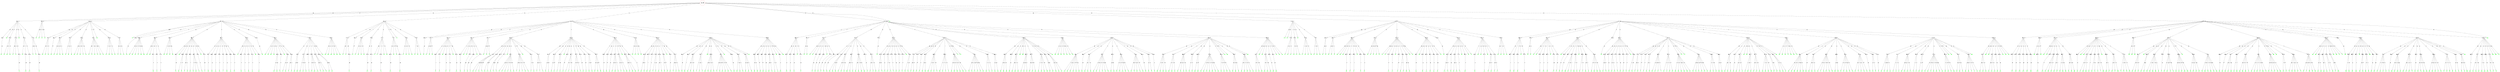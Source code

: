 digraph Mastermind_Strategy_4p6c{
size="40,40"
overlap=true
ranksep=5
ordering=out
node [shape=plaintext]
root=1566723494
1566723494 [label="1122 - 1296",shape=circle,color=red]
846492085 [label="1223 - 21"]
1096283470 [label="1123 - 2"]
152005629 [label="1222",fontcolor=green,style=bold]
1096283470 -> 152005629 [label="20"]
846492085 -> 1096283470 [label="30"]
75457651 [label="1322",fontcolor=green,style=bold]
846492085 -> 75457651 [label="22"]
362239120 [label="1415 - 4"]
1796488937 [label="1422",fontcolor=green,style=bold]
362239120 -> 1796488937 [label="20"]
423031029 [label="1522",fontcolor=green,style=bold]
362239120 -> 423031029 [label="11"]
1712669532 [label="1622",fontcolor=green,style=bold]
362239120 -> 1712669532 [label="10"]
846492085 -> 362239120 [label="21"]
1225373914 [label="1114 - 5"]
60830820 [label="1124",fontcolor=green,style=bold]
1225373914 -> 60830820 [label="30"]
759156157 [label="1121",fontcolor=green,style=bold]
1225373914 -> 759156157 [label="21"]
1635546341 [label="1125 - 2"]
1698156408 [label="1126",fontcolor=green,style=bold]
1635546341 -> 1698156408 [label="30"]
1225373914 -> 1635546341 [label="20"]
846492085 -> 1225373914 [label="20"]
1740035246 [label="3122",fontcolor=green,style=bold]
846492085 -> 1740035246 [label="13"]
884457408 [label="1145 - 6"]
913190639 [label="1132",fontcolor=green,style=bold]
884457408 -> 913190639 [label="20"]
1845066581 [label="4122 - 2"]
1018937824 [label="5122",fontcolor=green,style=bold]
1845066581 -> 1018937824 [label="30"]
884457408 -> 1845066581 [label="11"]
905654280 [label="2122 - 2"]
1915058446 [label="6122",fontcolor=green,style=bold]
905654280 -> 1915058446 [label="30"]
884457408 -> 905654280 [label="10"]
846492085 -> 884457408 [label="12"]
1419810764 [label="1114 - 5"]
922151033 [label="1112",fontcolor=green,style=bold]
1419810764 -> 922151033 [label="30"]
1516369375 [label="1142",fontcolor=green,style=bold]
1419810764 -> 1516369375 [label="21"]
55909012 [label="1152 - 2"]
1394336709 [label="1162",fontcolor=green,style=bold]
55909012 -> 1394336709 [label="30"]
1419810764 -> 55909012 [label="20"]
846492085 -> 1419810764 [label="11"]
1566723494 -> 846492085 [label="30"]
1387228415 [label="1213 - 5"]
120960120 [label="1212",fontcolor=green,style=bold]
1387228415 -> 120960120 [label="30"]
748658608 [label="1221",fontcolor=green,style=bold]
1387228415 -> 748658608 [label="21"]
546718765 [label="2112",fontcolor=green,style=bold]
1387228415 -> 546718765 [label="12"]
167185492 [label="2121",fontcolor=green,style=bold]
1387228415 -> 167185492 [label="03"]
1566723494 -> 1387228415 [label="22"]
592179046 [label="1223 - 32"]
1937348256 [label="1145 - 4"]
1641808846 [label="1225",fontcolor=green,style=bold]
1937348256 -> 1641808846 [label="20"]
1358444045 [label="1224",fontcolor=green,style=bold]
1937348256 -> 1358444045 [label="11"]
750044075 [label="1226",fontcolor=green,style=bold]
1937348256 -> 750044075 [label="10"]
592179046 -> 1937348256 [label="30"]
331844619 [label="1232 - 2"]
310656974 [label="2123",fontcolor=green,style=bold]
331844619 -> 310656974 [label="04"]
592179046 -> 331844619 [label="22"]
64830413 [label="1245 - 5"]
159259014 [label="1242",fontcolor=green,style=bold]
64830413 -> 159259014 [label="30"]
653687670 [label="1252",fontcolor=green,style=bold]
64830413 -> 653687670 [label="21"]
356473385 [label="1262",fontcolor=green,style=bold]
64830413 -> 356473385 [label="20"]
2136344592 [label="1321",fontcolor=green,style=bold]
64830413 -> 2136344592 [label="11"]
592179046 -> 64830413 [label="21"]
110992469 [label="1415 - 4"]
329611835 [label="1421",fontcolor=green,style=bold]
110992469 -> 329611835 [label="21"]
2091156596 [label="1521",fontcolor=green,style=bold]
110992469 -> 2091156596 [label="12"]
863831416 [label="1621",fontcolor=green,style=bold]
110992469 -> 863831416 [label="11"]
592179046 -> 110992469 [label="20"]
1508395126 [label="2145 - 6"]
1638172114 [label="2125",fontcolor=green,style=bold]
1508395126 -> 1638172114 [label="30"]
972765878 [label="2124",fontcolor=green,style=bold]
1508395126 -> 972765878 [label="21"]
1651945012 [label="2126",fontcolor=green,style=bold]
1508395126 -> 1651945012 [label="20"]
2034688500 [label="3121",fontcolor=green,style=bold]
1508395126 -> 2034688500 [label="11"]
1007251739 [label="1312",fontcolor=green,style=bold]
1508395126 -> 1007251739 [label="02"]
592179046 -> 1508395126 [label="12"]
1556595366 [label="4512 - 7"]
194494468 [label="1512",fontcolor=green,style=bold]
1556595366 -> 194494468 [label="30"]
1167116739 [label="1412",fontcolor=green,style=bold]
1556595366 -> 1167116739 [label="21"]
853993923 [label="1612",fontcolor=green,style=bold]
1556595366 -> 853993923 [label="20"]
1347870667 [label="4121",fontcolor=green,style=bold]
1556595366 -> 1347870667 [label="12"]
1702146597 [label="5121",fontcolor=green,style=bold]
1556595366 -> 1702146597 [label="03"]
644460953 [label="6121",fontcolor=green,style=bold]
1556595366 -> 644460953 [label="02"]
592179046 -> 1556595366 [label="11"]
591723622 [label="2132",fontcolor=green,style=bold]
592179046 -> 591723622 [label="04"]
1166726978 [label="2145 - 5"]
95395916 [label="2142",fontcolor=green,style=bold]
1166726978 -> 95395916 [label="30"]
1856056345 [label="2152",fontcolor=green,style=bold]
1166726978 -> 1856056345 [label="21"]
1778535015 [label="2162",fontcolor=green,style=bold]
1166726978 -> 1778535015 [label="20"]
2032251042 [label="3112",fontcolor=green,style=bold]
1166726978 -> 2032251042 [label="11"]
592179046 -> 1166726978 [label="03"]
24433162 [label="4115 - 4"]
1725097945 [label="4112",fontcolor=green,style=bold]
24433162 -> 1725097945 [label="30"]
519821334 [label="5112",fontcolor=green,style=bold]
24433162 -> 519821334 [label="21"]
1781256139 [label="6112",fontcolor=green,style=bold]
24433162 -> 1781256139 [label="20"]
592179046 -> 24433162 [label="02"]
1566723494 -> 592179046 [label="21"]
1307096070 [label="1234 - 115"]
1014328909 [label="1134",fontcolor=green,style=bold]
1307096070 -> 1014328909 [label="30"]
2081303229 [label="1324 - 2"]
1223685984 [label="1432",fontcolor=green,style=bold]
2081303229 -> 1223685984 [label="13"]
1307096070 -> 2081303229 [label="22"]
1076835071 [label="3526 - 7"]
1463757745 [label="1524",fontcolor=green,style=bold]
1076835071 -> 1463757745 [label="20"]
1525262377 [label="1532",fontcolor=green,style=bold]
1076835071 -> 1525262377 [label="12"]
1837760739 [label="1624",fontcolor=green,style=bold]
1076835071 -> 1837760739 [label="11"]
1418428263 [label="1424",fontcolor=green,style=bold]
1076835071 -> 1418428263 [label="10"]
2059904228 [label="1632",fontcolor=green,style=bold]
1076835071 -> 2059904228 [label="03"]
1836643189 [label="1332",fontcolor=green,style=bold]
1076835071 -> 1836643189 [label="02"]
1307096070 -> 1076835071 [label="21"]
1355316001 [label="1536 - 9"]
1597462040 [label="1136",fontcolor=green,style=bold]
1355316001 -> 1597462040 [label="30"]
403716510 [label="1135",fontcolor=green,style=bold]
1355316001 -> 403716510 [label="21"]
853119666 [label="1131 - 2"]
559670971 [label="1133",fontcolor=green,style=bold]
853119666 -> 559670971 [label="30"]
1355316001 -> 853119666 [label="20"]
1144648478 [label="1154 - 2"]
1576861390 [label="1164",fontcolor=green,style=bold]
1144648478 -> 1576861390 [label="30"]
1355316001 -> 1144648478 [label="11"]
600746945 [label="1114 - 2"]
1566502717 [label="1144",fontcolor=green,style=bold]
600746945 -> 1566502717 [label="30"]
1355316001 -> 600746945 [label="10"]
1307096070 -> 1355316001 [label="20"]
1458849419 [label="1323 - 5"]
1824835605 [label="1423",fontcolor=green,style=bold]
1458849419 -> 1824835605 [label="30"]
981661423 [label="1342",fontcolor=green,style=bold]
1458849419 -> 981661423 [label="21"]
269468037 [label="3124",fontcolor=green,style=bold]
1458849419 -> 269468037 [label="12"]
1681595665 [label="4132",fontcolor=green,style=bold]
1458849419 -> 1681595665 [label="03"]
1307096070 -> 1458849419 [label="13"]
787867107 [label="1352 - 21"]
57494364 [label="1362 - 2"]
1828757853 [label="1452",fontcolor=green,style=bold]
57494364 -> 1828757853 [label="20"]
787867107 -> 57494364 [label="30"]
1374677625 [label="1325",fontcolor=green,style=bold]
787867107 -> 1374677625 [label="22"]
1345636186 [label="1323 - 3"]
963269035 [label="1326",fontcolor=green,style=bold]
1345636186 -> 963269035 [label="30"]
1359484306 [label="1542",fontcolor=green,style=bold]
1345636186 -> 1359484306 [label="11"]
787867107 -> 1345636186 [label="21"]
2140832232 [label="1462 - 3"]
157456214 [label="1442",fontcolor=green,style=bold]
2140832232 -> 157456214 [label="30"]
1659791576 [label="1642",fontcolor=green,style=bold]
2140832232 -> 1659791576 [label="22"]
787867107 -> 2140832232 [label="20"]
1935365522 [label="1523 - 2"]
1483022288 [label="5132",fontcolor=green,style=bold]
1935365522 -> 1483022288 [label="04"]
787867107 -> 1935365522 [label="13"]
1159785389 [label="1623 - 4"]
1410986873 [label="1425",fontcolor=green,style=bold]
1159785389 -> 1410986873 [label="20"]
2110245805 [label="6132",fontcolor=green,style=bold]
1159785389 -> 2110245805 [label="04"]
221036634 [label="3132",fontcolor=green,style=bold]
1159785389 -> 221036634 [label="03"]
787867107 -> 1159785389 [label="12"]
1335050193 [label="1143 - 2"]
1418370913 [label="1426",fontcolor=green,style=bold]
1335050193 -> 1418370913 [label="11"]
787867107 -> 1335050193 [label="11"]
391359742 [label="5124",fontcolor=green,style=bold]
787867107 -> 391359742 [label="03"]
2081853534 [label="4124 - 2"]
707610042 [label="6124",fontcolor=green,style=bold]
2081853534 -> 707610042 [label="30"]
787867107 -> 2081853534 [label="02"]
1307096070 -> 787867107 [label="12"]
710714889 [label="2156 - 17"]
551734240 [label="1146 - 2"]
1757293506 [label="1153",fontcolor=green,style=bold]
551734240 -> 1757293506 [label="20"]
710714889 -> 551734240 [label="20"]
687780858 [label="1526 - 2"]
1734161410 [label="1652",fontcolor=green,style=bold]
687780858 -> 1734161410 [label="13"]
710714889 -> 687780858 [label="13"]
1364614850 [label="1552 - 2"]
1211076369 [label="1626",fontcolor=green,style=bold]
1364614850 -> 1211076369 [label="11"]
710714889 -> 1364614850 [label="12"]
361993357 [label="1145 - 2"]
459296537 [label="1163",fontcolor=green,style=bold]
361993357 -> 459296537 [label="20"]
710714889 -> 361993357 [label="11"]
2015601401 [label="1113 - 2"]
1287712235 [label="1141",fontcolor=green,style=bold]
2015601401 -> 1287712235 [label="21"]
710714889 -> 2015601401 [label="10"]
1165897474 [label="1562 - 2"]
1551870003 [label="1625",fontcolor=green,style=bold]
1165897474 -> 1551870003 [label="13"]
710714889 -> 1165897474 [label="04"]
967765295 [label="1525 - 2"]
1917513796 [label="1662",fontcolor=green,style=bold]
967765295 -> 1917513796 [label="11"]
710714889 -> 967765295 [label="03"]
1182320432 [label="3222 - 2"]
1734853116 [label="4222",fontcolor=green,style=bold]
1182320432 -> 1734853116 [label="30"]
710714889 -> 1182320432 [label="01"]
1307096070 -> 710714889 [label="11"]
703504298 [label="1315 - 13"]
201556483 [label="1115",fontcolor=green,style=bold]
703504298 -> 201556483 [label="30"]
214074868 [label="1155 - 2"]
1442045361 [label="1165",fontcolor=green,style=bold]
214074868 -> 1442045361 [label="30"]
703504298 -> 214074868 [label="21"]
146611050 [label="1111 - 2"]
415138788 [label="1116",fontcolor=green,style=bold]
146611050 -> 415138788 [label="30"]
703504298 -> 146611050 [label="20"]
13326370 [label="1151 - 2"]
1268650975 [label="1156",fontcolor=green,style=bold]
13326370 -> 1268650975 [label="30"]
703504298 -> 13326370 [label="12"]
731395981 [label="1161 - 2"]
1196765369 [label="1166",fontcolor=green,style=bold]
731395981 -> 1196765369 [label="30"]
703504298 -> 731395981 [label="11"]
486898233 [label="5222",fontcolor=green,style=bold]
703504298 -> 486898233 [label="01"]
650023597 [label="2222 - 2"]
1282473384 [label="6222",fontcolor=green,style=bold]
650023597 -> 1282473384 [label="30"]
703504298 -> 650023597 [label="00"]
1307096070 -> 703504298 [label="10"]
575593575 [label="3142 - 2"]
346861221 [label="4123",fontcolor=green,style=bold]
575593575 -> 346861221 [label="13"]
1307096070 -> 575593575 [label="04"]
1188392295 [label="1325 - 17"]
226710952 [label="3125",fontcolor=green,style=bold]
1188392295 -> 226710952 [label="22"]
1509563803 [label="4125",fontcolor=green,style=bold]
1188392295 -> 1509563803 [label="21"]
684874119 [label="4322",fontcolor=green,style=bold]
1188392295 -> 684874119 [label="20"]
1157740463 [label="5123",fontcolor=green,style=bold]
1188392295 -> 1157740463 [label="13"]
1379435698 [label="3126 - 3"]
1529306539 [label="3123",fontcolor=green,style=bold]
1379435698 -> 1529306539 [label="30"]
1635985705 [label="6123",fontcolor=green,style=bold]
1379435698 -> 1635985705 [label="22"]
1188392295 -> 1379435698 [label="12"]
695682681 [label="3422 - 2"]
1073502961 [label="4126",fontcolor=green,style=bold]
695682681 -> 1073502961 [label="11"]
1188392295 -> 695682681 [label="11"]
1582797472 [label="3152",fontcolor=green,style=bold]
1188392295 -> 1582797472 [label="04"]
644166178 [label="4152 - 3"]
892529689 [label="5142",fontcolor=green,style=bold]
644166178 -> 892529689 [label="22"]
1757676444 [label="3162",fontcolor=green,style=bold]
644166178 -> 1757676444 [label="20"]
1188392295 -> 644166178 [label="03"]
182738614 [label="4162 - 3"]
94345706 [label="4142",fontcolor=green,style=bold]
182738614 -> 94345706 [label="30"]
670035812 [label="6142",fontcolor=green,style=bold]
182738614 -> 670035812 [label="22"]
1188392295 -> 182738614 [label="02"]
1307096070 -> 1188392295 [label="03"]
1870647526 [label="1325 - 21"]
1204167249 [label="5125 - 3"]
1047503754 [label="6125",fontcolor=green,style=bold]
1204167249 -> 1047503754 [label="30"]
1722023916 [label="5322",fontcolor=green,style=bold]
1204167249 -> 1722023916 [label="20"]
1870647526 -> 1204167249 [label="21"]
2009787198 [label="2116 - 4"]
32017212 [label="2322",fontcolor=green,style=bold]
2009787198 -> 32017212 [label="10"]
1121454968 [label="6322",fontcolor=green,style=bold]
2009787198 -> 1121454968 [label="02"]
1006485584 [label="3322",fontcolor=green,style=bold]
2009787198 -> 1006485584 [label="01"]
1870647526 -> 2009787198 [label="20"]
466505482 [label="3522 - 2"]
1580893732 [label="5126",fontcolor=green,style=bold]
466505482 -> 1580893732 [label="11"]
1870647526 -> 466505482 [label="12"]
1547425104 [label="4522 - 4"]
152134087 [label="5422",fontcolor=green,style=bold]
1547425104 -> 152134087 [label="22"]
1615780336 [label="3622",fontcolor=green,style=bold]
1547425104 -> 1615780336 [label="20"]
1783593083 [label="6126",fontcolor=green,style=bold]
1547425104 -> 1783593083 [label="10"]
1870647526 -> 1547425104 [label="11"]
1750905143 [label="4622 - 4"]
1782704802 [label="4422",fontcolor=green,style=bold]
1750905143 -> 1782704802 [label="30"]
2094411587 [label="6422",fontcolor=green,style=bold]
1750905143 -> 2094411587 [label="22"]
1833638914 [label="2422",fontcolor=green,style=bold]
1750905143 -> 1833638914 [label="21"]
1870647526 -> 1750905143 [label="10"]
1620303253 [label="5162 - 3"]
90320863 [label="5152",fontcolor=green,style=bold]
1620303253 -> 90320863 [label="30"]
1216590855 [label="6152",fontcolor=green,style=bold]
1620303253 -> 1216590855 [label="22"]
1870647526 -> 1620303253 [label="03"]
2107447833 [label="6162",fontcolor=green,style=bold]
1870647526 -> 2107447833 [label="02"]
1307096070 -> 1870647526 [label="02"]
60559178 [label="2515 - 7"]
395629617 [label="2522",fontcolor=green,style=bold]
60559178 -> 395629617 [label="20"]
1122134344 [label="5522",fontcolor=green,style=bold]
60559178 -> 1122134344 [label="12"]
1471868639 [label="6522",fontcolor=green,style=bold]
60559178 -> 1471868639 [label="11"]
876563773 [label="2622",fontcolor=green,style=bold]
60559178 -> 876563773 [label="10"]
87765719 [label="5622",fontcolor=green,style=bold]
60559178 -> 87765719 [label="02"]
1413653265 [label="6622",fontcolor=green,style=bold]
60559178 -> 1413653265 [label="01"]
1307096070 -> 60559178 [label="01"]
1566723494 -> 1307096070 [label="20"]
1418621776 [label="1213 - 36"]
446073433 [label="1114 - 5"]
1181199958 [label="1214",fontcolor=green,style=bold]
446073433 -> 1181199958 [label="30"]
125622176 [label="1211",fontcolor=green,style=bold]
446073433 -> 125622176 [label="21"]
542060780 [label="1215 - 2"]
237351678 [label="1216",fontcolor=green,style=bold]
542060780 -> 237351678 [label="30"]
446073433 -> 542060780 [label="20"]
1418621776 -> 446073433 [label="30"]
1967892594 [label="1231 - 2"]
342597804 [label="2113",fontcolor=green,style=bold]
1967892594 -> 342597804 [label="04"]
1418621776 -> 1967892594 [label="22"]
1308244637 [label="1145 - 5"]
1860944798 [label="1241",fontcolor=green,style=bold]
1308244637 -> 1860944798 [label="21"]
1179381257 [label="1251",fontcolor=green,style=bold]
1308244637 -> 1179381257 [label="12"]
258754732 [label="1261",fontcolor=green,style=bold]
1308244637 -> 258754732 [label="11"]
333362446 [label="3212",fontcolor=green,style=bold]
1308244637 -> 333362446 [label="01"]
1418621776 -> 1308244637 [label="21"]
597255128 [label="1145 - 5"]
985397764 [label="4212 - 2"]
1476394199 [label="5212",fontcolor=green,style=bold]
985397764 -> 1476394199 [label="30"]
597255128 -> 985397764 [label="02"]
837764579 [label="2212 - 2"]
1501587365 [label="6212",fontcolor=green,style=bold]
837764579 -> 1501587365 [label="30"]
597255128 -> 837764579 [label="01"]
1418621776 -> 597255128 [label="20"]
1007603019 [label="1114 - 7"]
348100441 [label="2114",fontcolor=green,style=bold]
1007603019 -> 348100441 [label="30"]
1597249648 [label="2111",fontcolor=green,style=bold]
1007603019 -> 1597249648 [label="21"]
89387388 [label="2115 - 2"]
1333592072 [label="2116",fontcolor=green,style=bold]
89387388 -> 1333592072 [label="30"]
1007603019 -> 89387388 [label="20"]
655381473 [label="2312",fontcolor=green,style=bold]
1007603019 -> 655381473 [label="10"]
1486371051 [label="3221",fontcolor=green,style=bold]
1007603019 -> 1486371051 [label="01"]
1418621776 -> 1007603019 [label="12"]
1121647253 [label="2412 - 7"]
1694556038 [label="2512 - 2"]
1076496284 [label="2612",fontcolor=green,style=bold]
1694556038 -> 1076496284 [label="30"]
1121647253 -> 1694556038 [label="30"]
1508646930 [label="2221",fontcolor=green,style=bold]
1121647253 -> 1508646930 [label="12"]
1291286504 [label="4221",fontcolor=green,style=bold]
1121647253 -> 1291286504 [label="04"]
795372831 [label="5221 - 2"]
1072601481 [label="6221",fontcolor=green,style=bold]
795372831 -> 1072601481 [label="30"]
1121647253 -> 795372831 [label="03"]
1418621776 -> 1121647253 [label="11"]
121295574 [label="2131",fontcolor=green,style=bold]
1418621776 -> 121295574 [label="04"]
1887813102 [label="1145 - 5"]
485041780 [label="2141",fontcolor=green,style=bold]
1887813102 -> 485041780 [label="21"]
1459672753 [label="2151",fontcolor=green,style=bold]
1887813102 -> 1459672753 [label="12"]
117244645 [label="2161",fontcolor=green,style=bold]
1887813102 -> 117244645 [label="11"]
1540011289 [label="2321",fontcolor=green,style=bold]
1887813102 -> 1540011289 [label="01"]
1418621776 -> 1887813102 [label="03"]
239465106 [label="1415 - 4"]
1596000437 [label="2421",fontcolor=green,style=bold]
239465106 -> 1596000437 [label="11"]
832947102 [label="2521",fontcolor=green,style=bold]
239465106 -> 832947102 [label="02"]
1061804750 [label="2621",fontcolor=green,style=bold]
239465106 -> 1061804750 [label="01"]
1418621776 -> 239465106 [label="02"]
1566723494 -> 1418621776 [label="12"]
507084503 [label="1134 - 209"]
1225439493 [label="1234 - 2"]
1454127753 [label="2134",fontcolor=green,style=bold]
1225439493 -> 1454127753 [label="22"]
507084503 -> 1225439493 [label="30"]
667026744 [label="1314 - 4"]
1926764753 [label="3114",fontcolor=green,style=bold]
667026744 -> 1926764753 [label="22"]
1845904670 [label="1431",fontcolor=green,style=bold]
667026744 -> 1845904670 [label="13"]
1497973285 [label="4131",fontcolor=green,style=bold]
667026744 -> 1497973285 [label="04"]
507084503 -> 667026744 [label="22"]
1846896625 [label="1315 - 13"]
1555690610 [label="1331 - 2"]
13329486 [label="1514",fontcolor=green,style=bold]
1555690610 -> 13329486 [label="11"]
1846896625 -> 1555690610 [label="21"]
327177752 [label="1414 - 2"]
1458540918 [label="1614",fontcolor=green,style=bold]
327177752 -> 1458540918 [label="30"]
1846896625 -> 327177752 [label="20"]
1164371389 [label="1531",fontcolor=green,style=bold]
1846896625 -> 1164371389 [label="13"]
517210187 [label="1631 - 2"]
267760927 [label="5114",fontcolor=green,style=bold]
517210187 -> 267760927 [label="02"]
1846896625 -> 517210187 [label="12"]
633070006 [label="4114 - 2"]
1459794865 [label="6114",fontcolor=green,style=bold]
633070006 -> 1459794865 [label="30"]
1846896625 -> 633070006 [label="11"]
1776957250 [label="5131",fontcolor=green,style=bold]
1846896625 -> 1776957250 [label="04"]
1268066861 [label="3131 - 2"]
827966648 [label="6131",fontcolor=green,style=bold]
1268066861 -> 827966648 [label="30"]
1846896625 -> 1268066861 [label="03"]
507084503 -> 1846896625 [label="21"]
1938056729 [label="1235 - 12"]
1273765644 [label="1233 - 2"]
701141022 [label="1236",fontcolor=green,style=bold]
1273765644 -> 701141022 [label="30"]
1938056729 -> 1273765644 [label="30"]
1447689627 [label="2135",fontcolor=green,style=bold]
1938056729 -> 1447689627 [label="22"]
112061925 [label="1254",fontcolor=green,style=bold]
1938056729 -> 112061925 [label="21"]
764577347 [label="1244 - 2"]
1344645519 [label="1264",fontcolor=green,style=bold]
764577347 -> 1344645519 [label="30"]
1938056729 -> 764577347 [label="20"]
1234776885 [label="2133 - 2"]
540159270 [label="2136",fontcolor=green,style=bold]
1234776885 -> 540159270 [label="30"]
1938056729 -> 1234776885 [label="12"]
422250493 [label="2154",fontcolor=green,style=bold]
1938056729 -> 422250493 [label="03"]
1690287238 [label="2144 - 2"]
1690254271 [label="2164",fontcolor=green,style=bold]
1690287238 -> 1690254271 [label="30"]
1938056729 -> 1690287238 [label="02"]
507084503 -> 1938056729 [label="20"]
1440047379 [label="1341 - 4"]
343965883 [label="3141",fontcolor=green,style=bold]
1440047379 -> 343965883 [label="22"]
230835489 [label="1413",fontcolor=green,style=bold]
1440047379 -> 230835489 [label="13"]
280884709 [label="4113",fontcolor=green,style=bold]
1440047379 -> 280884709 [label="04"]
507084503 -> 1440047379 [label="13"]
1847509784 [label="1315 - 34"]
2114650936 [label="1113 - 5"]
1635756693 [label="1313",fontcolor=green,style=bold]
2114650936 -> 1635756693 [label="30"]
504527234 [label="1311",fontcolor=green,style=bold]
2114650936 -> 504527234 [label="22"]
101478235 [label="1316",fontcolor=green,style=bold]
2114650936 -> 101478235 [label="21"]
540585569 [label="1415",fontcolor=green,style=bold]
2114650936 -> 540585569 [label="20"]
1847509784 -> 2114650936 [label="30"]
1007653873 [label="1351 - 3"]
836514715 [label="1513",fontcolor=green,style=bold]
1007653873 -> 836514715 [label="13"]
1414521932 [label="3115",fontcolor=green,style=bold]
1007653873 -> 1414521932 [label="04"]
1847509784 -> 1007653873 [label="22"]
828441346 [label="1361 - 3"]
1899073220 [label="1613",fontcolor=green,style=bold]
828441346 -> 1899073220 [label="13"]
555826066 [label="4115",fontcolor=green,style=bold]
828441346 -> 555826066 [label="02"]
1847509784 -> 828441346 [label="21"]
174573182 [label="1411 - 2"]
858242339 [label="1416",fontcolor=green,style=bold]
174573182 -> 858242339 [label="30"]
1847509784 -> 174573182 [label="20"]
1310540333 [label="5113",fontcolor=green,style=bold]
1847509784 -> 1310540333 [label="13"]
1715998167 [label="6451 - 7"]
1386767190 [label="1451",fontcolor=green,style=bold]
1715998167 -> 1386767190 [label="30"]
1558712965 [label="1541",fontcolor=green,style=bold]
1715998167 -> 1558712965 [label="12"]
2025864991 [label="6113",fontcolor=green,style=bold]
1715998167 -> 2025864991 [label="11"]
1589683045 [label="3111",fontcolor=green,style=bold]
1715998167 -> 1589683045 [label="10"]
1340328248 [label="3116",fontcolor=green,style=bold]
1715998167 -> 1340328248 [label="02"]
1401132667 [label="3113",fontcolor=green,style=bold]
1715998167 -> 1401132667 [label="01"]
1847509784 -> 1715998167 [label="12"]
717386707 [label="1461 - 6"]
1900164709 [label="1441",fontcolor=green,style=bold]
717386707 -> 1900164709 [label="30"]
540642172 [label="1641",fontcolor=green,style=bold]
717386707 -> 540642172 [label="22"]
1875308878 [label="4111",fontcolor=green,style=bold]
717386707 -> 1875308878 [label="12"]
1445157774 [label="1243",fontcolor=green,style=bold]
717386707 -> 1445157774 [label="11"]
909295153 [label="4116",fontcolor=green,style=bold]
717386707 -> 909295153 [label="04"]
1847509784 -> 717386707 [label="11"]
1522311648 [label="3151",fontcolor=green,style=bold]
1847509784 -> 1522311648 [label="04"]
36202360 [label="4151 - 3"]
1318822808 [label="5141",fontcolor=green,style=bold]
36202360 -> 1318822808 [label="22"]
1836797772 [label="3161",fontcolor=green,style=bold]
36202360 -> 1836797772 [label="20"]
1847509784 -> 36202360 [label="03"]
1383547042 [label="4161 - 4"]
329645619 [label="4141",fontcolor=green,style=bold]
1383547042 -> 329645619 [label="30"]
3213500 [label="6141",fontcolor=green,style=bold]
1383547042 -> 3213500 [label="22"]
923219673 [label="2143",fontcolor=green,style=bold]
1383547042 -> 923219673 [label="11"]
1847509784 -> 1383547042 [label="02"]
507084503 -> 1847509784 [label="12"]
1604125387 [label="1516 - 32"]
1668627309 [label="1511 - 3"]
1795799895 [label="1515",fontcolor=green,style=bold]
1668627309 -> 1795799895 [label="30"]
1698097425 [label="1616",fontcolor=green,style=bold]
1668627309 -> 1698097425 [label="20"]
1604125387 -> 1668627309 [label="30"]
1376400422 [label="1561 - 3"]
418304857 [label="1615",fontcolor=green,style=bold]
1376400422 -> 418304857 [label="13"]
1050349584 [label="5116",fontcolor=green,style=bold]
1376400422 -> 1050349584 [label="04"]
1604125387 -> 1376400422 [label="22"]
1815546035 [label="1551 - 3"]
1864350231 [label="1611",fontcolor=green,style=bold]
1815546035 -> 1864350231 [label="20"]
25548982 [label="6116",fontcolor=green,style=bold]
1815546035 -> 25548982 [label="02"]
1604125387 -> 1815546035 [label="21"]
1735934726 [label="1246",fontcolor=green,style=bold]
1604125387 -> 1735934726 [label="20"]
861842890 [label="1651 - 2"]
553871028 [label="6115",fontcolor=green,style=bold]
861842890 -> 553871028 [label="04"]
1604125387 -> 861842890 [label="13"]
250370634 [label="1661 - 4"]
724125922 [label="6111",fontcolor=green,style=bold]
250370634 -> 724125922 [label="12"]
1843368112 [label="5111",fontcolor=green,style=bold]
250370634 -> 1843368112 [label="11"]
1465085305 [label="5115",fontcolor=green,style=bold]
250370634 -> 1465085305 [label="02"]
1604125387 -> 250370634 [label="12"]
989938643 [label="1245 - 4"]
1519280649 [label="1253",fontcolor=green,style=bold]
989938643 -> 1519280649 [label="21"]
1262822392 [label="1263",fontcolor=green,style=bold]
989938643 -> 1262822392 [label="20"]
120694604 [label="2146",fontcolor=green,style=bold]
989938643 -> 120694604 [label="12"]
1604125387 -> 989938643 [label="11"]
916419490 [label="5161 - 2"]
522764626 [label="6151",fontcolor=green,style=bold]
916419490 -> 522764626 [label="22"]
1604125387 -> 916419490 [label="04"]
2106620844 [label="5151 - 2"]
2006034581 [label="6161",fontcolor=green,style=bold]
2106620844 -> 2006034581 [label="20"]
1604125387 -> 2106620844 [label="03"]
979294118 [label="2145 - 3"]
1663411182 [label="2153",fontcolor=green,style=bold]
979294118 -> 1663411182 [label="21"]
488044861 [label="2163",fontcolor=green,style=bold]
979294118 -> 488044861 [label="20"]
1604125387 -> 979294118 [label="02"]
1740189450 [label="2324 - 4"]
731260860 [label="3224",fontcolor=green,style=bold]
1740189450 -> 731260860 [label="22"]
1709366259 [label="2432",fontcolor=green,style=bold]
1740189450 -> 1709366259 [label="13"]
1335298403 [label="4232",fontcolor=green,style=bold]
1740189450 -> 1335298403 [label="04"]
1604125387 -> 1740189450 [label="00"]
507084503 -> 1604125387 [label="11"]
1643691748 [label="1256 - 22"]
2068434592 [label="1255 - 2"]
143110009 [label="1266",fontcolor=green,style=bold]
2068434592 -> 143110009 [label="20"]
1643691748 -> 2068434592 [label="30"]
2142003995 [label="1265 - 2"]
1535634836 [label="2156",fontcolor=green,style=bold]
2142003995 -> 1535634836 [label="04"]
1643691748 -> 2142003995 [label="22"]
1846412426 [label="2155 - 2"]
1539805781 [label="2166",fontcolor=green,style=bold]
1846412426 -> 1539805781 [label="20"]
1643691748 -> 1846412426 [label="12"]
1206883981 [label="5224 - 4"]
601893033 [label="6224",fontcolor=green,style=bold]
1206883981 -> 601893033 [label="30"]
1037324811 [label="5232",fontcolor=green,style=bold]
1206883981 -> 1037324811 [label="21"]
1525037790 [label="6232",fontcolor=green,style=bold]
1206883981 -> 1525037790 [label="11"]
1643691748 -> 1206883981 [label="11"]
1627821297 [label="2224 - 4"]
1132547352 [label="4224",fontcolor=green,style=bold]
1627821297 -> 1132547352 [label="30"]
1549409129 [label="2232",fontcolor=green,style=bold]
1627821297 -> 1549409129 [label="21"]
922872566 [label="3232",fontcolor=green,style=bold]
1627821297 -> 922872566 [label="11"]
1643691748 -> 1627821297 [label="10"]
1651855867 [label="2165",fontcolor=green,style=bold]
1643691748 -> 1651855867 [label="04"]
727001376 [label="2524 - 4"]
660143728 [label="2624",fontcolor=green,style=bold]
727001376 -> 660143728 [label="30"]
523691575 [label="2532",fontcolor=green,style=bold]
727001376 -> 523691575 [label="21"]
1468303011 [label="2632",fontcolor=green,style=bold]
727001376 -> 1468303011 [label="11"]
1643691748 -> 727001376 [label="02"]
1427810650 [label="2332 - 2"]
902919927 [label="2424",fontcolor=green,style=bold]
1427810650 -> 902919927 [label="11"]
1643691748 -> 1427810650 [label="01"]
507084503 -> 1643691748 [label="10"]
503195940 [label="1312 - 5"]
1857815974 [label="4312",fontcolor=green,style=bold]
503195940 -> 1857815974 [label="30"]
1852584274 [label="3412",fontcolor=green,style=bold]
503195940 -> 1852584274 [label="21"]
1354011814 [label="4321",fontcolor=green,style=bold]
503195940 -> 1354011814 [label="12"]
1022308509 [label="3421",fontcolor=green,style=bold]
503195940 -> 1022308509 [label="03"]
507084503 -> 503195940 [label="03"]
846238611 [label="3521 - 24"]
1033490990 [label="3321 - 3"]
1241276575 [label="3621",fontcolor=green,style=bold]
1033490990 -> 1241276575 [label="30"]
215145189 [label="4521",fontcolor=green,style=bold]
1033490990 -> 215145189 [label="20"]
846238611 -> 1033490990 [label="30"]
982007015 [label="3512 - 2"]
1232306490 [label="5321",fontcolor=green,style=bold]
982007015 -> 1232306490 [label="04"]
846238611 -> 982007015 [label="22"]
1663166483 [label="5421 - 2"]
2042495840 [label="6321",fontcolor=green,style=bold]
1663166483 -> 2042495840 [label="20"]
846238611 -> 1663166483 [label="21"]
36333492 [label="4621 - 3"]
1468357786 [label="4421",fontcolor=green,style=bold]
36333492 -> 1468357786 [label="30"]
990398217 [label="6421",fontcolor=green,style=bold]
36333492 -> 990398217 [label="22"]
846238611 -> 36333492 [label="20"]
841283083 [label="3312 - 3"]
1675763772 [label="3612",fontcolor=green,style=bold]
841283083 -> 1675763772 [label="30"]
520016214 [label="4512",fontcolor=green,style=bold]
841283083 -> 520016214 [label="20"]
846238611 -> 841283083 [label="12"]
1731722639 [label="2423 - 3"]
1924582348 [label="4223",fontcolor=green,style=bold]
1731722639 -> 1924582348 [label="22"]
11003494 [label="3242",fontcolor=green,style=bold]
1731722639 -> 11003494 [label="04"]
846238611 -> 1731722639 [label="11"]
1757143877 [label="5312",fontcolor=green,style=bold]
846238611 -> 1757143877 [label="04"]
817406040 [label="5412 - 2"]
1955915048 [label="6312",fontcolor=green,style=bold]
817406040 -> 1955915048 [label="20"]
846238611 -> 817406040 [label="03"]
1270855946 [label="4612 - 4"]
2083117811 [label="4412",fontcolor=green,style=bold]
1270855946 -> 2083117811 [label="30"]
157683534 [label="6412",fontcolor=green,style=bold]
1270855946 -> 157683534 [label="22"]
1518864111 [label="2342",fontcolor=green,style=bold]
1270855946 -> 1518864111 [label="11"]
846238611 -> 1270855946 [label="02"]
507084503 -> 846238611 [label="02"]
1816757085 [label="2352 - 38"]
1585787493 [label="2362 - 2"]
1730173572 [label="2452",fontcolor=green,style=bold]
1585787493 -> 1730173572 [label="20"]
1816757085 -> 1585787493 [label="30"]
2097514481 [label="2325 - 2"]
1568059495 [label="3252",fontcolor=green,style=bold]
2097514481 -> 1568059495 [label="04"]
1816757085 -> 2097514481 [label="22"]
706197430 [label="2323 - 4"]
1325808650 [label="2326",fontcolor=green,style=bold]
706197430 -> 1325808650 [label="30"]
510464020 [label="2542",fontcolor=green,style=bold]
706197430 -> 510464020 [label="11"]
1987083830 [label="4252",fontcolor=green,style=bold]
706197430 -> 1987083830 [label="02"]
1816757085 -> 706197430 [label="21"]
1632492873 [label="2462 - 4"]
525683462 [label="2442",fontcolor=green,style=bold]
1632492873 -> 525683462 [label="30"]
1766724936 [label="2642",fontcolor=green,style=bold]
1632492873 -> 1766724936 [label="22"]
473581465 [label="2242",fontcolor=green,style=bold]
1632492873 -> 473581465 [label="21"]
1816757085 -> 1632492873 [label="20"]
319977154 [label="2523",fontcolor=green,style=bold]
1816757085 -> 319977154 [label="13"]
648680157 [label="2223 - 5"]
1071097621 [label="2623",fontcolor=green,style=bold]
648680157 -> 1071097621 [label="30"]
1897871865 [label="2425",fontcolor=green,style=bold]
648680157 -> 1897871865 [label="20"]
1908143486 [label="3262",fontcolor=green,style=bold]
648680157 -> 1908143486 [label="12"]
133250414 [label="5242",fontcolor=green,style=bold]
648680157 -> 133250414 [label="11"]
1816757085 -> 648680157 [label="12"]
85777802 [label="6242 - 7"]
222624801 [label="4242",fontcolor=green,style=bold]
85777802 -> 222624801 [label="30"]
603650290 [label="4262",fontcolor=green,style=bold]
85777802 -> 603650290 [label="22"]
762227630 [label="6512",fontcolor=green,style=bold]
85777802 -> 762227630 [label="20"]
1316864772 [label="5612",fontcolor=green,style=bold]
85777802 -> 1316864772 [label="11"]
1685232414 [label="5512",fontcolor=green,style=bold]
85777802 -> 1685232414 [label="10"]
280744458 [label="2426",fontcolor=green,style=bold]
85777802 -> 280744458 [label="04"]
1816757085 -> 85777802 [label="11"]
1213216872 [label="6612",fontcolor=green,style=bold]
1816757085 -> 1213216872 [label="10"]
1754638213 [label="3225 - 2"]
407858146 [label="5223",fontcolor=green,style=bold]
1754638213 -> 407858146 [label="22"]
1816757085 -> 1754638213 [label="04"]
1454031203 [label="3226 - 4"]
527446182 [label="3223",fontcolor=green,style=bold]
1454031203 -> 527446182 [label="30"]
1511785794 [label="6223",fontcolor=green,style=bold]
1454031203 -> 1511785794 [label="22"]
963601816 [label="4225",fontcolor=green,style=bold]
1454031203 -> 963601816 [label="20"]
1816757085 -> 1454031203 [label="03"]
961419791 [label="5621 - 4"]
665188480 [label="5521",fontcolor=green,style=bold]
961419791 -> 665188480 [label="30"]
489279267 [label="6521",fontcolor=green,style=bold]
961419791 -> 489279267 [label="22"]
1596467899 [label="4226",fontcolor=green,style=bold]
961419791 -> 1596467899 [label="11"]
1816757085 -> 961419791 [label="02"]
377478451 [label="6621",fontcolor=green,style=bold]
1816757085 -> 377478451 [label="01"]
507084503 -> 1816757085 [label="01"]
513169028 [label="2525 - 20"]
1301664418 [label="2225 - 3"]
1408652377 [label="2625",fontcolor=green,style=bold]
1301664418 -> 1408652377 [label="30"]
990416209 [label="2526",fontcolor=green,style=bold]
1301664418 -> 990416209 [label="21"]
513169028 -> 1301664418 [label="30"]
394714818 [label="2552 - 2"]
1952779858 [label="5225",fontcolor=green,style=bold]
394714818 -> 1952779858 [label="04"]
513169028 -> 394714818 [label="22"]
366004251 [label="2562 - 2"]
1791868405 [label="6225",fontcolor=green,style=bold]
366004251 -> 1791868405 [label="04"]
513169028 -> 366004251 [label="21"]
1260134048 [label="2226 - 2"]
391618063 [label="2626",fontcolor=green,style=bold]
1260134048 -> 391618063 [label="30"]
513169028 -> 1260134048 [label="20"]
81009902 [label="2252 - 3"]
57748372 [label="2652",fontcolor=green,style=bold]
81009902 -> 57748372 [label="30"]
674483268 [label="5226",fontcolor=green,style=bold]
81009902 -> 674483268 [label="12"]
513169028 -> 81009902 [label="12"]
54495403 [label="2262 - 3"]
665372494 [label="2662",fontcolor=green,style=bold]
54495403 -> 665372494 [label="30"]
764372388 [label="6226",fontcolor=green,style=bold]
54495403 -> 764372388 [label="12"]
513169028 -> 54495403 [label="11"]
459857341 [label="5252",fontcolor=green,style=bold]
513169028 -> 459857341 [label="04"]
1684890795 [label="5262 - 2"]
94264799 [label="6252",fontcolor=green,style=bold]
1684890795 -> 94264799 [label="22"]
513169028 -> 1684890795 [label="03"]
1399499405 [label="6262",fontcolor=green,style=bold]
513169028 -> 1399499405 [label="02"]
507084503 -> 513169028 [label="00"]
1566723494 -> 507084503 [label="11"]
238157928 [label="1344 - 256"]
32863545 [label="1335 - 10"]
1995616381 [label="1334 - 2"]
1883919084 [label="1345",fontcolor=green,style=bold]
1995616381 -> 1883919084 [label="21"]
32863545 -> 1995616381 [label="30"]
1860513229 [label="1343 - 2"]
1150538133 [label="1354",fontcolor=green,style=bold]
1860513229 -> 1150538133 [label="21"]
32863545 -> 1860513229 [label="21"]
662822946 [label="1346 - 2"]
92150540 [label="1364",fontcolor=green,style=bold]
662822946 -> 92150540 [label="22"]
32863545 -> 662822946 [label="20"]
1110623531 [label="1544",fontcolor=green,style=bold]
32863545 -> 1110623531 [label="11"]
410495873 [label="1444 - 2"]
811587677 [label="1644",fontcolor=green,style=bold]
410495873 -> 811587677 [label="30"]
32863545 -> 410495873 [label="10"]
238157928 -> 32863545 [label="30"]
1166807841 [label="1434 - 3"]
289639718 [label="1443",fontcolor=green,style=bold]
1166807841 -> 289639718 [label="22"]
885851948 [label="3144",fontcolor=green,style=bold]
1166807841 -> 885851948 [label="13"]
238157928 -> 1166807841 [label="22"]
2048834776 [label="1415 - 14"]
1605283233 [label="1445",fontcolor=green,style=bold]
2048834776 -> 1605283233 [label="30"]
1384722895 [label="1454",fontcolor=green,style=bold]
2048834776 -> 1384722895 [label="21"]
245475541 [label="1446 - 2"]
22429093 [label="1464",fontcolor=green,style=bold]
245475541 -> 22429093 [label="22"]
2048834776 -> 245475541 [label="20"]
733957003 [label="1534 - 2"]
815992954 [label="1543",fontcolor=green,style=bold]
733957003 -> 815992954 [label="22"]
2048834776 -> 733957003 [label="12"]
868737467 [label="1634 - 2"]
55331187 [label="1643",fontcolor=green,style=bold]
868737467 -> 55331187 [label="22"]
2048834776 -> 868737467 [label="11"]
1392425346 [label="5144",fontcolor=green,style=bold]
2048834776 -> 1392425346 [label="03"]
2054574951 [label="4144 - 2"]
1991294891 [label="6144",fontcolor=green,style=bold]
2054574951 -> 1991294891 [label="30"]
2048834776 -> 2054574951 [label="02"]
399931359 [label="4324 - 2"]
809762318 [label="4342",fontcolor=green,style=bold]
399931359 -> 809762318 [label="22"]
2048834776 -> 399931359 [label="01"]
238157928 -> 2048834776 [label="21"]
2028371466 [label="1415 - 24"]
198761306 [label="1545 - 2"]
798244209 [label="1645",fontcolor=green,style=bold]
198761306 -> 798244209 [label="30"]
2028371466 -> 198761306 [label="21"]
525571 [label="1136 - 4"]
1263877414 [label="1335",fontcolor=green,style=bold]
525571 -> 1263877414 [label="20"]
110771485 [label="1365",fontcolor=green,style=bold]
525571 -> 110771485 [label="12"]
141289226 [label="1355",fontcolor=green,style=bold]
525571 -> 141289226 [label="11"]
2028371466 -> 525571 [label="20"]
1208736537 [label="1546 - 4"]
710239027 [label="1564",fontcolor=green,style=bold]
1208736537 -> 710239027 [label="22"]
2104545713 [label="1554",fontcolor=green,style=bold]
1208736537 -> 2104545713 [label="21"]
712256162 [label="1654",fontcolor=green,style=bold]
1208736537 -> 712256162 [label="13"]
2028371466 -> 1208736537 [label="12"]
1018298342 [label="1356 - 4"]
1039949752 [label="1353",fontcolor=green,style=bold]
1018298342 -> 1039949752 [label="30"]
1182461167 [label="1646",fontcolor=green,style=bold]
1018298342 -> 1182461167 [label="20"]
1297149880 [label="1664",fontcolor=green,style=bold]
1018298342 -> 1297149880 [label="11"]
2028371466 -> 1018298342 [label="11"]
2116908859 [label="1136 - 5"]
561247961 [label="1336",fontcolor=green,style=bold]
2116908859 -> 561247961 [label="30"]
813656972 [label="1366",fontcolor=green,style=bold]
2116908859 -> 813656972 [label="21"]
2048425748 [label="1333",fontcolor=green,style=bold]
2116908859 -> 2048425748 [label="20"]
1863932867 [label="1363",fontcolor=green,style=bold]
2116908859 -> 1863932867 [label="12"]
2028371466 -> 2116908859 [label="10"]
1373810119 [label="5324 - 2"]
445288316 [label="5342",fontcolor=green,style=bold]
1373810119 -> 445288316 [label="22"]
2028371466 -> 1373810119 [label="02"]
592688102 [label="3324 - 4"]
103887628 [label="6324",fontcolor=green,style=bold]
592688102 -> 103887628 [label="30"]
1123629720 [label="3342",fontcolor=green,style=bold]
592688102 -> 1123629720 [label="22"]
205962452 [label="6342",fontcolor=green,style=bold]
592688102 -> 205962452 [label="12"]
2028371466 -> 592688102 [label="01"]
238157928 -> 2028371466 [label="20"]
842326585 [label="4134 - 2"]
1032986144 [label="4143",fontcolor=green,style=bold]
842326585 -> 1032986144 [label="22"]
238157928 -> 842326585 [label="13"]
917819120 [label="3145 - 21"]
263025902 [label="3143 - 3"]
438135304 [label="3146",fontcolor=green,style=bold]
263025902 -> 438135304 [label="30"]
936580213 [label="4145",fontcolor=green,style=bold]
263025902 -> 936580213 [label="20"]
917819120 -> 263025902 [label="30"]
662736689 [label="3154 - 2"]
1131316523 [label="5143",fontcolor=green,style=bold]
662736689 -> 1131316523 [label="13"]
917819120 -> 662736689 [label="22"]
852687460 [label="3134 - 3"]
495792375 [label="3164",fontcolor=green,style=bold]
852687460 -> 495792375 [label="30"]
1045941616 [label="6143",fontcolor=green,style=bold]
852687460 -> 1045941616 [label="12"]
917819120 -> 852687460 [label="21"]
161960012 [label="3442 - 2"]
738433734 [label="4146",fontcolor=green,style=bold]
161960012 -> 738433734 [label="11"]
917819120 -> 161960012 [label="20"]
1484594489 [label="1435 - 2"]
1489069835 [label="5134",fontcolor=green,style=bold]
1484594489 -> 1489069835 [label="13"]
917819120 -> 1484594489 [label="13"]
1800890735 [label="4154 - 2"]
1538399081 [label="6134",fontcolor=green,style=bold]
1800890735 -> 1538399081 [label="20"]
917819120 -> 1800890735 [label="12"]
1805013491 [label="3424 - 2"]
951880373 [label="4164",fontcolor=green,style=bold]
1805013491 -> 951880373 [label="11"]
917819120 -> 1805013491 [label="11"]
1752203484 [label="1453",fontcolor=green,style=bold]
917819120 -> 1752203484 [label="04"]
601008104 [label="1436 - 3"]
2056418216 [label="1433",fontcolor=green,style=bold]
601008104 -> 2056418216 [label="30"]
648525677 [label="1463",fontcolor=green,style=bold]
601008104 -> 648525677 [label="22"]
917819120 -> 601008104 [label="03"]
238157928 -> 917819120 [label="12"]
1253946629 [label="4524 - 42"]
2095490653 [label="4424 - 3"]
352359770 [label="4624",fontcolor=green,style=bold]
2095490653 -> 352359770 [label="30"]
243745864 [label="3524",fontcolor=green,style=bold]
2095490653 -> 243745864 [label="20"]
1253946629 -> 2095490653 [label="30"]
699780352 [label="4542 - 2"]
1613255205 [label="5424",fontcolor=green,style=bold]
699780352 -> 1613255205 [label="04"]
1253946629 -> 699780352 [label="22"]
1897115967 [label="4325 - 2"]
1166151249 [label="6424",fontcolor=green,style=bold]
1897115967 -> 1166151249 [label="11"]
1253946629 -> 1897115967 [label="21"]
1121453612 [label="3624 - 3"]
1615056168 [label="4326",fontcolor=green,style=bold]
1121453612 -> 1615056168 [label="13"]
213193302 [label="4323",fontcolor=green,style=bold]
1121453612 -> 213193302 [label="12"]
1253946629 -> 1121453612 [label="20"]
1502635287 [label="1356 - 5"]
1543237999 [label="4352",fontcolor=green,style=bold]
1502635287 -> 1543237999 [label="20"]
632249781 [label="3542",fontcolor=green,style=bold]
1502635287 -> 632249781 [label="02"]
19717364 [label="4642",fontcolor=green,style=bold]
1502635287 -> 19717364 [label="01"]
1540270363 [label="4442",fontcolor=green,style=bold]
1502635287 -> 1540270363 [label="00"]
1253946629 -> 1502635287 [label="12"]
1597655940 [label="4362 - 5"]
2619171 [label="4332",fontcolor=green,style=bold]
1597655940 -> 2619171 [label="30"]
1728790703 [label="5164",fontcolor=green,style=bold]
1597655940 -> 1728790703 [label="11"]
1227074340 [label="6154",fontcolor=green,style=bold]
1597655940 -> 1227074340 [label="02"]
1154002927 [label="5154",fontcolor=green,style=bold]
1597655940 -> 1154002927 [label="01"]
1253946629 -> 1597655940 [label="11"]
2070529722 [label="1336 - 7"]
1188753216 [label="1536",fontcolor=green,style=bold]
2070529722 -> 1188753216 [label="30"]
317986356 [label="1533",fontcolor=green,style=bold]
2070529722 -> 317986356 [label="21"]
331510866 [label="1535",fontcolor=green,style=bold]
2070529722 -> 331510866 [label="20"]
640363654 [label="1563",fontcolor=green,style=bold]
2070529722 -> 640363654 [label="12"]
924477420 [label="1553",fontcolor=green,style=bold]
2070529722 -> 924477420 [label="11"]
99451533 [label="6164",fontcolor=green,style=bold]
2070529722 -> 99451533 [label="02"]
1253946629 -> 2070529722 [label="10"]
84739718 [label="5442",fontcolor=green,style=bold]
1253946629 -> 84739718 [label="04"]
2050835901 [label="6442",fontcolor=green,style=bold]
1253946629 -> 2050835901 [label="03"]
511473681 [label="1456 - 7"]
2011986105 [label="1455",fontcolor=green,style=bold]
511473681 -> 2011986105 [label="30"]
439904756 [label="1465",fontcolor=green,style=bold]
511473681 -> 439904756 [label="22"]
171497379 [label="5146",fontcolor=green,style=bold]
511473681 -> 171497379 [label="13"]
2012846597 [label="6145",fontcolor=green,style=bold]
511473681 -> 2012846597 [label="04"]
1665404403 [label="5145",fontcolor=green,style=bold]
511473681 -> 1665404403 [label="03"]
988458918 [label="3642",fontcolor=green,style=bold]
511473681 -> 988458918 [label="02"]
1253946629 -> 511473681 [label="02"]
1990451863 [label="1635 - 4"]
1295083508 [label="1653",fontcolor=green,style=bold]
1990451863 -> 1295083508 [label="22"]
249155636 [label="1466",fontcolor=green,style=bold]
1990451863 -> 249155636 [label="11"]
1629604310 [label="6146",fontcolor=green,style=bold]
1990451863 -> 1629604310 [label="02"]
1253946629 -> 1990451863 [label="01"]
142555199 [label="1636 - 3"]
1320677379 [label="1633",fontcolor=green,style=bold]
142555199 -> 1320677379 [label="30"]
246399377 [label="1663",fontcolor=green,style=bold]
142555199 -> 246399377 [label="22"]
1253946629 -> 142555199 [label="00"]
238157928 -> 1253946629 [label="11"]
1630521067 [label="3325 - 34"]
274773041 [label="3326 - 4"]
1629911510 [label="3323",fontcolor=green,style=bold]
274773041 -> 1629911510 [label="30"]
292917034 [label="6325",fontcolor=green,style=bold]
274773041 -> 292917034 [label="21"]
242355057 [label="5325",fontcolor=green,style=bold]
274773041 -> 242355057 [label="20"]
1630521067 -> 274773041 [label="30"]
455538610 [label="3352 - 2"]
1226622409 [label="5323",fontcolor=green,style=bold]
455538610 -> 1226622409 [label="13"]
1630521067 -> 455538610 [label="22"]
1957502751 [label="3332 - 4"]
1780132728 [label="3362",fontcolor=green,style=bold]
1957502751 -> 1780132728 [label="30"]
1177377518 [label="6323",fontcolor=green,style=bold]
1957502751 -> 1177377518 [label="12"]
1773206895 [label="5326",fontcolor=green,style=bold]
1957502751 -> 1773206895 [label="11"]
1630521067 -> 1957502751 [label="21"]
1970881185 [label="6326",fontcolor=green,style=bold]
1630521067 -> 1970881185 [label="20"]
1250391581 [label="5332",fontcolor=green,style=bold]
1630521067 -> 1250391581 [label="13"]
1725017993 [label="5362 - 4"]
140799417 [label="5352",fontcolor=green,style=bold]
1725017993 -> 140799417 [label="30"]
926370398 [label="6352",fontcolor=green,style=bold]
1725017993 -> 926370398 [label="22"]
1181869371 [label="6332",fontcolor=green,style=bold]
1725017993 -> 1181869371 [label="21"]
1630521067 -> 1725017993 [label="12"]
767010715 [label="5624 - 4"]
110431793 [label="5524",fontcolor=green,style=bold]
767010715 -> 110431793 [label="30"]
192794887 [label="6524",fontcolor=green,style=bold]
767010715 -> 192794887 [label="22"]
1122805102 [label="6362",fontcolor=green,style=bold]
767010715 -> 1122805102 [label="02"]
1630521067 -> 767010715 [label="11"]
1391942103 [label="6624 - 5"]
2092769598 [label="1665",fontcolor=green,style=bold]
1391942103 -> 2092769598 [label="11"]
422392391 [label="1655",fontcolor=green,style=bold]
1391942103 -> 422392391 [label="10"]
1053631449 [label="1565",fontcolor=green,style=bold]
1391942103 -> 1053631449 [label="01"]
1453128758 [label="1555",fontcolor=green,style=bold]
1391942103 -> 1453128758 [label="00"]
1630521067 -> 1391942103 [label="10"]
1136497418 [label="5642 - 3"]
863125040 [label="5542",fontcolor=green,style=bold]
1136497418 -> 863125040 [label="30"]
1693847660 [label="6542",fontcolor=green,style=bold]
1136497418 -> 1693847660 [label="22"]
1630521067 -> 1136497418 [label="02"]
1429880200 [label="1566 - 4"]
2050019814 [label="1556",fontcolor=green,style=bold]
1429880200 -> 2050019814 [label="30"]
1485955886 [label="1656",fontcolor=green,style=bold]
1429880200 -> 1485955886 [label="22"]
212921632 [label="6642",fontcolor=green,style=bold]
1429880200 -> 212921632 [label="02"]
1630521067 -> 1429880200 [label="01"]
149047107 [label="1666",fontcolor=green,style=bold]
1630521067 -> 149047107 [label="00"]
238157928 -> 1630521067 [label="10"]
1956710488 [label="1335 - 8"]
603856241 [label="4135",fontcolor=green,style=bold]
1956710488 -> 603856241 [label="21"]
682376643 [label="4133",fontcolor=green,style=bold]
1956710488 -> 682376643 [label="12"]
854507466 [label="4136",fontcolor=green,style=bold]
1956710488 -> 854507466 [label="11"]
1316061703 [label="4432",fontcolor=green,style=bold]
1956710488 -> 1316061703 [label="10"]
490150701 [label="4153",fontcolor=green,style=bold]
1956710488 -> 490150701 [label="03"]
1413246829 [label="4163",fontcolor=green,style=bold]
1956710488 -> 1413246829 [label="02"]
334203599 [label="4423",fontcolor=green,style=bold]
1956710488 -> 334203599 [label="01"]
238157928 -> 1956710488 [label="03"]
1372082959 [label="3135 - 41"]
1946403944 [label="1536 - 7"]
1131645570 [label="3136",fontcolor=green,style=bold]
1946403944 -> 1131645570 [label="21"]
209833425 [label="6135",fontcolor=green,style=bold]
1946403944 -> 209833425 [label="13"]
532854629 [label="5135",fontcolor=green,style=bold]
1946403944 -> 532854629 [label="12"]
1971851377 [label="3133",fontcolor=green,style=bold]
1946403944 -> 1971851377 [label="11"]
712025048 [label="3165",fontcolor=green,style=bold]
1946403944 -> 712025048 [label="04"]
681384962 [label="3155",fontcolor=green,style=bold]
1946403944 -> 681384962 [label="03"]
1372082959 -> 1946403944 [label="30"]
586084331 [label="3153 - 2"]
399534175 [label="5133",fontcolor=green,style=bold]
586084331 -> 399534175 [label="22"]
1372082959 -> 586084331 [label="22"]
949057310 [label="3156 - 4"]
2024542466 [label="5136",fontcolor=green,style=bold]
949057310 -> 2024542466 [label="22"]
770189387 [label="3163",fontcolor=green,style=bold]
949057310 -> 770189387 [label="21"]
963522361 [label="6133",fontcolor=green,style=bold]
949057310 -> 963522361 [label="12"]
1372082959 -> 949057310 [label="21"]
175408781 [label="1436 - 7"]
315138752 [label="6136",fontcolor=green,style=bold]
175408781 -> 315138752 [label="21"]
2114874018 [label="3432",fontcolor=green,style=bold]
175408781 -> 2114874018 [label="20"]
911312317 [label="3166",fontcolor=green,style=bold]
175408781 -> 911312317 [label="12"]
415186196 [label="3425",fontcolor=green,style=bold]
175408781 -> 415186196 [label="11"]
1337344609 [label="4165",fontcolor=green,style=bold]
175408781 -> 1337344609 [label="03"]
1113619023 [label="4155",fontcolor=green,style=bold]
175408781 -> 1113619023 [label="02"]
1372082959 -> 175408781 [label="20"]
2015781843 [label="5163 - 3"]
428910174 [label="5153",fontcolor=green,style=bold]
2015781843 -> 428910174 [label="30"]
1682463303 [label="6153",fontcolor=green,style=bold]
2015781843 -> 1682463303 [label="22"]
1372082959 -> 2015781843 [label="12"]
633075331 [label="3423 - 6"]
1858609436 [label="3452",fontcolor=green,style=bold]
633075331 -> 1858609436 [label="21"]
1920387277 [label="5432",fontcolor=green,style=bold]
633075331 -> 1920387277 [label="12"]
1414147750 [label="6163",fontcolor=green,style=bold]
633075331 -> 1414147750 [label="10"]
775931202 [label="4532",fontcolor=green,style=bold]
633075331 -> 775931202 [label="03"]
22069592 [label="4156",fontcolor=green,style=bold]
633075331 -> 22069592 [label="01"]
1372082959 -> 633075331 [label="11"]
1160003871 [label="3426 - 6"]
1075738627 [label="3462",fontcolor=green,style=bold]
1160003871 -> 1075738627 [label="22"]
282828951 [label="4425",fontcolor=green,style=bold]
1160003871 -> 282828951 [label="20"]
394721749 [label="6432",fontcolor=green,style=bold]
1160003871 -> 394721749 [label="13"]
1884122755 [label="4166",fontcolor=green,style=bold]
1160003871 -> 1884122755 [label="11"]
1134612201 [label="4632",fontcolor=green,style=bold]
1160003871 -> 1134612201 [label="04"]
1372082959 -> 1160003871 [label="10"]
246550802 [label="4523 - 2"]
786041152 [label="5423",fontcolor=green,style=bold]
246550802 -> 786041152 [label="22"]
1372082959 -> 246550802 [label="02"]
897074030 [label="4623 - 3"]
1885996206 [label="6423",fontcolor=green,style=bold]
897074030 -> 1885996206 [label="22"]
1859039536 [label="4452",fontcolor=green,style=bold]
897074030 -> 1859039536 [label="11"]
1372082959 -> 897074030 [label="01"]
278934944 [label="4426 - 2"]
1739876329 [label="4462",fontcolor=green,style=bold]
278934944 -> 1739876329 [label="22"]
1372082959 -> 278934944 [label="00"]
238157928 -> 1372082959 [label="02"]
1205555397 [label="3526 - 44"]
1543974463 [label="1145 - 5"]
1293618474 [label="3525",fontcolor=green,style=bold]
1543974463 -> 1293618474 [label="10"]
156545103 [label="4526",fontcolor=green,style=bold]
1543974463 -> 156545103 [label="02"]
345281752 [label="3523",fontcolor=green,style=bold]
1543974463 -> 345281752 [label="01"]
1896294051 [label="3626",fontcolor=green,style=bold]
1543974463 -> 1896294051 [label="00"]
1205555397 -> 1543974463 [label="30"]
1684015092 [label="1123 - 4"]
1209669119 [label="6523",fontcolor=green,style=bold]
1684015092 -> 1209669119 [label="20"]
2014866032 [label="3625",fontcolor=green,style=bold]
1684015092 -> 2014866032 [label="11"]
811760110 [label="3562",fontcolor=green,style=bold]
1684015092 -> 811760110 [label="02"]
1205555397 -> 1684015092 [label="22"]
1415157681 [label="3552 - 5"]
1291113768 [label="3532",fontcolor=green,style=bold]
1415157681 -> 1291113768 [label="30"]
2005167404 [label="5523",fontcolor=green,style=bold]
1415157681 -> 2005167404 [label="13"]
1418385211 [label="3623",fontcolor=green,style=bold]
1415157681 -> 1418385211 [label="11"]
1282811396 [label="5426",fontcolor=green,style=bold]
1415157681 -> 1282811396 [label="02"]
1205555397 -> 1415157681 [label="21"]
641853239 [label="4525 - 3"]
1920467934 [label="4626",fontcolor=green,style=bold]
641853239 -> 1920467934 [label="20"]
1883840933 [label="6426",fontcolor=green,style=bold]
641853239 -> 1883840933 [label="11"]
1205555397 -> 641853239 [label="20"]
233996206 [label="5623 - 3"]
614685048 [label="3652",fontcolor=green,style=bold]
233996206 -> 614685048 [label="13"]
385337537 [label="6532",fontcolor=green,style=bold]
233996206 -> 385337537 [label="04"]
1205555397 -> 233996206 [label="13"]
789219251 [label="1462 - 8"]
832279283 [label="4562",fontcolor=green,style=bold]
789219251 -> 832279283 [label="21"]
265119009 [label="3662",fontcolor=green,style=bold]
789219251 -> 265119009 [label="20"]
668210649 [label="6425",fontcolor=green,style=bold]
789219251 -> 668210649 [label="12"]
1545087375 [label="3632",fontcolor=green,style=bold]
789219251 -> 1545087375 [label="11"]
838411509 [label="5532",fontcolor=green,style=bold]
789219251 -> 838411509 [label="10"]
1434041222 [label="4625",fontcolor=green,style=bold]
789219251 -> 1434041222 [label="03"]
1375995437 [label="6623",fontcolor=green,style=bold]
789219251 -> 1375995437 [label="02"]
1205555397 -> 789219251 [label="12"]
1338841523 [label="4552 - 5"]
929776179 [label="5156",fontcolor=green,style=bold]
1338841523 -> 929776179 [label="11"]
802581203 [label="6156",fontcolor=green,style=bold]
1338841523 -> 802581203 [label="10"]
1561408618 [label="5425",fontcolor=green,style=bold]
1338841523 -> 1561408618 [label="04"]
2050404090 [label="5166",fontcolor=green,style=bold]
1338841523 -> 2050404090 [label="01"]
1205555397 -> 1338841523 [label="11"]
388043093 [label="6166",fontcolor=green,style=bold]
1205555397 -> 388043093 [label="10"]
188576144 [label="5632",fontcolor=green,style=bold]
1205555397 -> 188576144 [label="04"]
1608230649 [label="4652 - 4"]
282432134 [label="6452",fontcolor=green,style=bold]
1608230649 -> 282432134 [label="22"]
266437232 [label="6632",fontcolor=green,style=bold]
1608230649 -> 266437232 [label="20"]
1873859565 [label="5462",fontcolor=green,style=bold]
1608230649 -> 1873859565 [label="13"]
1205555397 -> 1608230649 [label="03"]
1843289228 [label="6155 - 6"]
1361289747 [label="6165",fontcolor=green,style=bold]
1843289228 -> 1361289747 [label="30"]
1381128261 [label="5165",fontcolor=green,style=bold]
1843289228 -> 1381128261 [label="22"]
999609945 [label="5452",fontcolor=green,style=bold]
1843289228 -> 999609945 [label="11"]
615634843 [label="6462",fontcolor=green,style=bold]
1843289228 -> 615634843 [label="10"]
1758386724 [label="4662",fontcolor=green,style=bold]
1843289228 -> 1758386724 [label="01"]
1205555397 -> 1843289228 [label="02"]
673068808 [label="5155",fontcolor=green,style=bold]
1205555397 -> 673068808 [label="01"]
238157928 -> 1205555397 [label="01"]
900008524 [label="5525 - 16"]
520232556 [label="1516 - 4"]
17037394 [label="5526",fontcolor=green,style=bold]
520232556 -> 17037394 [label="20"]
1484531981 [label="6525",fontcolor=green,style=bold]
520232556 -> 1484531981 [label="11"]
1159114532 [label="5625",fontcolor=green,style=bold]
520232556 -> 1159114532 [label="02"]
900008524 -> 520232556 [label="30"]
1256728724 [label="5552",fontcolor=green,style=bold]
900008524 -> 1256728724 [label="22"]
1412925683 [label="5562",fontcolor=green,style=bold]
900008524 -> 1412925683 [label="21"]
1832580921 [label="1516 - 4"]
497359413 [label="6526",fontcolor=green,style=bold]
1832580921 -> 497359413 [label="20"]
369241501 [label="5626",fontcolor=green,style=bold]
1832580921 -> 369241501 [label="11"]
2124046270 [label="6625",fontcolor=green,style=bold]
1832580921 -> 2124046270 [label="02"]
900008524 -> 1832580921 [label="20"]
1151593579 [label="5652 - 2"]
1902260856 [label="6552",fontcolor=green,style=bold]
1151593579 -> 1902260856 [label="22"]
900008524 -> 1151593579 [label="12"]
1988859660 [label="5662 - 2"]
1514160588 [label="6562",fontcolor=green,style=bold]
1988859660 -> 1514160588 [label="22"]
900008524 -> 1988859660 [label="11"]
22756955 [label="6626",fontcolor=green,style=bold]
900008524 -> 22756955 [label="10"]
1640639994 [label="6652",fontcolor=green,style=bold]
900008524 -> 1640639994 [label="02"]
1263793464 [label="6662",fontcolor=green,style=bold]
900008524 -> 1263793464 [label="01"]
238157928 -> 900008524 [label="00"]
1566723494 -> 238157928 [label="10"]
323326911 [label="2211",fontcolor=green,style=bold]
1566723494 -> 323326911 [label="04"]
1270144618 [label="1213 - 17"]
2074185499 [label="2213",fontcolor=green,style=bold]
1270144618 -> 2074185499 [label="30"]
797925218 [label="3211",fontcolor=green,style=bold]
1270144618 -> 797925218 [label="22"]
275310919 [label="4115 - 4"]
2109874862 [label="4211",fontcolor=green,style=bold]
275310919 -> 2109874862 [label="21"]
183284570 [label="5211",fontcolor=green,style=bold]
275310919 -> 183284570 [label="12"]
1607305514 [label="6211",fontcolor=green,style=bold]
275310919 -> 1607305514 [label="11"]
1270144618 -> 275310919 [label="21"]
146305349 [label="1145 - 4"]
1686369710 [label="2215",fontcolor=green,style=bold]
146305349 -> 1686369710 [label="11"]
194706439 [label="2214",fontcolor=green,style=bold]
146305349 -> 194706439 [label="02"]
942518407 [label="2216",fontcolor=green,style=bold]
146305349 -> 942518407 [label="01"]
1270144618 -> 146305349 [label="20"]
1943325854 [label="2311",fontcolor=green,style=bold]
1270144618 -> 1943325854 [label="13"]
134310351 [label="1415 - 5"]
1411892748 [label="2411",fontcolor=green,style=bold]
134310351 -> 1411892748 [label="21"]
22805895 [label="2511",fontcolor=green,style=bold]
134310351 -> 22805895 [label="12"]
1413378318 [label="2611",fontcolor=green,style=bold]
134310351 -> 1413378318 [label="11"]
1475491159 [label="2231",fontcolor=green,style=bold]
134310351 -> 1475491159 [label="01"]
1270144618 -> 134310351 [label="12"]
1024429571 [label="1145 - 4"]
1667689440 [label="2241",fontcolor=green,style=bold]
1024429571 -> 1667689440 [label="11"]
1157058691 [label="2251",fontcolor=green,style=bold]
1024429571 -> 1157058691 [label="02"]
40472007 [label="2261",fontcolor=green,style=bold]
1024429571 -> 40472007 [label="01"]
1270144618 -> 1024429571 [label="11"]
1566723494 -> 1270144618 [label="03"]
1138193439 [label="2344 - 97"]
398110318 [label="2314 - 3"]
1765250898 [label="2341",fontcolor=green,style=bold]
398110318 -> 1765250898 [label="22"]
670971910 [label="2244",fontcolor=green,style=bold]
398110318 -> 670971910 [label="20"]
1138193439 -> 398110318 [label="30"]
1601292138 [label="2234 - 4"]
494586676 [label="2243",fontcolor=green,style=bold]
1601292138 -> 494586676 [label="22"]
1218593486 [label="2414",fontcolor=green,style=bold]
1601292138 -> 1218593486 [label="20"]
508198356 [label="2441",fontcolor=green,style=bold]
1601292138 -> 508198356 [label="11"]
1138193439 -> 1601292138 [label="21"]
1330754528 [label="3315 - 15"]
79290965 [label="2315",fontcolor=green,style=bold]
1330754528 -> 79290965 [label="30"]
1582785598 [label="2313",fontcolor=green,style=bold]
1330754528 -> 1582785598 [label="21"]
322836221 [label="2316",fontcolor=green,style=bold]
1330754528 -> 322836221 [label="20"]
1370651081 [label="2331 - 2"]
450003680 [label="2351",fontcolor=green,style=bold]
1370651081 -> 450003680 [label="30"]
1330754528 -> 1370651081 [label="12"]
2134991632 [label="2361 - 2"]
480971771 [label="2514",fontcolor=green,style=bold]
2134991632 -> 480971771 [label="11"]
1330754528 -> 2134991632 [label="11"]
1586845078 [label="2245 - 2"]
1356728614 [label="2614",fontcolor=green,style=bold]
1586845078 -> 1356728614 [label="11"]
1330754528 -> 1586845078 [label="10"]
611563982 [label="2541",fontcolor=green,style=bold]
1330754528 -> 611563982 [label="02"]
1615039080 [label="2254 - 2"]
336484883 [label="2641",fontcolor=green,style=bold]
1615039080 -> 336484883 [label="11"]
1330754528 -> 1615039080 [label="01"]
876213901 [label="2246 - 2"]
230528013 [label="2264",fontcolor=green,style=bold]
876213901 -> 230528013 [label="22"]
1330754528 -> 876213901 [label="00"]
1138193439 -> 1330754528 [label="20"]
1909546776 [label="2413 - 6"]
392781299 [label="2431",fontcolor=green,style=bold]
1909546776 -> 392781299 [label="22"]
1822383117 [label="3214",fontcolor=green,style=bold]
1909546776 -> 1822383117 [label="13"]
233021551 [label="4214",fontcolor=green,style=bold]
1909546776 -> 233021551 [label="12"]
1991313236 [label="3241",fontcolor=green,style=bold]
1909546776 -> 1991313236 [label="04"]
736778932 [label="4241",fontcolor=green,style=bold]
1909546776 -> 736778932 [label="03"]
1138193439 -> 1909546776 [label="12"]
1032000752 [label="2415 - 18"]
770911223 [label="2416",fontcolor=green,style=bold]
1032000752 -> 770911223 [label="30"]
1392906938 [label="2451",fontcolor=green,style=bold]
1032000752 -> 1392906938 [label="22"]
708890004 [label="2461 - 2"]
255944888 [label="2513",fontcolor=green,style=bold]
708890004 -> 255944888 [label="11"]
1032000752 -> 708890004 [label="21"]
1004095028 [label="2235 - 2"]
1487470647 [label="2613",fontcolor=green,style=bold]
1004095028 -> 1487470647 [label="11"]
1032000752 -> 1004095028 [label="20"]
1948863195 [label="5214",fontcolor=green,style=bold]
1032000752 -> 1948863195 [label="13"]
1890187342 [label="2531 - 2"]
19986569 [label="6214",fontcolor=green,style=bold]
1890187342 -> 19986569 [label="02"]
1032000752 -> 1890187342 [label="12"]
294184992 [label="2253 - 3"]
793315160 [label="2631",fontcolor=green,style=bold]
294184992 -> 793315160 [label="11"]
270397815 [label="4311",fontcolor=green,style=bold]
294184992 -> 270397815 [label="01"]
1032000752 -> 294184992 [label="11"]
376416077 [label="2236 - 3"]
1089504328 [label="2233",fontcolor=green,style=bold]
376416077 -> 1089504328 [label="30"]
660879561 [label="2263",fontcolor=green,style=bold]
376416077 -> 660879561 [label="22"]
1032000752 -> 376416077 [label="10"]
1485697819 [label="5241",fontcolor=green,style=bold]
1032000752 -> 1485697819 [label="04"]
867398280 [label="6241",fontcolor=green,style=bold]
1032000752 -> 867398280 [label="03"]
1138193439 -> 1032000752 [label="11"]
2007331442 [label="2256 - 15"]
1904324159 [label="2255 - 2"]
1176735295 [label="2266",fontcolor=green,style=bold]
1904324159 -> 1176735295 [label="20"]
2007331442 -> 1904324159 [label="30"]
1848415041 [label="2265",fontcolor=green,style=bold]
2007331442 -> 1848415041 [label="22"]
843467284 [label="2516 - 2"]
1313532469 [label="2651",fontcolor=green,style=bold]
843467284 -> 1313532469 [label="13"]
2007331442 -> 843467284 [label="21"]
339924917 [label="2551 - 2"]
520022247 [label="2616",fontcolor=green,style=bold]
339924917 -> 520022247 [label="11"]
2007331442 -> 339924917 [label="20"]
518522822 [label="2561 - 2"]
124407148 [label="2615",fontcolor=green,style=bold]
518522822 -> 124407148 [label="13"]
2007331442 -> 518522822 [label="12"]
85445963 [label="2515 - 2"]
1825027294 [label="2661",fontcolor=green,style=bold]
85445963 -> 1825027294 [label="11"]
2007331442 -> 85445963 [label="11"]
852445367 [label="5311 - 2"]
1738236591 [label="6311",fontcolor=green,style=bold]
852445367 -> 1738236591 [label="30"]
2007331442 -> 852445367 [label="01"]
1558021762 [label="3311",fontcolor=green,style=bold]
2007331442 -> 1558021762 [label="00"]
1138193439 -> 2007331442 [label="10"]
225290371 [label="4213 - 2"]
1169146729 [label="4231",fontcolor=green,style=bold]
225290371 -> 1169146729 [label="22"]
1138193439 -> 225290371 [label="03"]
2040352617 [label="3215 - 16"]
1237598030 [label="3213 - 3"]
688766789 [label="3216",fontcolor=green,style=bold]
1237598030 -> 688766789 [label="30"]
302155142 [label="4215",fontcolor=green,style=bold]
1237598030 -> 302155142 [label="20"]
2040352617 -> 1237598030 [label="30"]
24606376 [label="3251 - 2"]
1772160903 [label="5213",fontcolor=green,style=bold]
24606376 -> 1772160903 [label="13"]
2040352617 -> 24606376 [label="22"]
756185697 [label="3231 - 3"]
733672688 [label="3261",fontcolor=green,style=bold]
756185697 -> 733672688 [label="30"]
297927961 [label="6213",fontcolor=green,style=bold]
756185697 -> 297927961 [label="12"]
2040352617 -> 756185697 [label="21"]
1891546521 [label="3411 - 2"]
1312884893 [label="4216",fontcolor=green,style=bold]
1891546521 -> 1312884893 [label="11"]
2040352617 -> 1891546521 [label="20"]
849373393 [label="5231",fontcolor=green,style=bold]
2040352617 -> 849373393 [label="13"]
868964689 [label="4251 - 2"]
912011468 [label="6231",fontcolor=green,style=bold]
868964689 -> 912011468 [label="20"]
2040352617 -> 868964689 [label="12"]
1881129850 [label="4261",fontcolor=green,style=bold]
2040352617 -> 1881129850 [label="11"]
1095293768 [label="4411",fontcolor=green,style=bold]
2040352617 -> 1095293768 [label="10"]
1138193439 -> 2040352617 [label="02"]
673186785 [label="5215 - 14"]
2142080121 [label="5216 - 2"]
1906808037 [label="6215",fontcolor=green,style=bold]
2142080121 -> 1906808037 [label="22"]
673186785 -> 2142080121 [label="30"]
1983025922 [label="5251",fontcolor=green,style=bold]
673186785 -> 1983025922 [label="22"]
1579526446 [label="5261",fontcolor=green,style=bold]
673186785 -> 1579526446 [label="21"]
1308109015 [label="5411 - 2"]
11902257 [label="6216",fontcolor=green,style=bold]
1308109015 -> 11902257 [label="10"]
673186785 -> 1308109015 [label="20"]
1660794022 [label="6251",fontcolor=green,style=bold]
673186785 -> 1660794022 [label="12"]
300031246 [label="3511 - 3"]
500179317 [label="4511",fontcolor=green,style=bold]
300031246 -> 500179317 [label="30"]
824208363 [label="6261",fontcolor=green,style=bold]
300031246 -> 824208363 [label="10"]
673186785 -> 300031246 [label="11"]
1048027629 [label="3611 - 3"]
1073533248 [label="4611",fontcolor=green,style=bold]
1048027629 -> 1073533248 [label="30"]
599491651 [label="6411",fontcolor=green,style=bold]
1048027629 -> 599491651 [label="21"]
673186785 -> 1048027629 [label="10"]
1138193439 -> 673186785 [label="01"]
293002476 [label="1515 - 5"]
302870502 [label="5511",fontcolor=green,style=bold]
293002476 -> 302870502 [label="22"]
1268959798 [label="6511",fontcolor=green,style=bold]
293002476 -> 1268959798 [label="21"]
876926621 [label="5611",fontcolor=green,style=bold]
293002476 -> 876926621 [label="12"]
326298949 [label="6611",fontcolor=green,style=bold]
293002476 -> 326298949 [label="11"]
1138193439 -> 293002476 [label="00"]
1566723494 -> 1138193439 [label="02"]
1786364562 [label="2344 - 256"]
928466577 [label="1335 - 10"]
624271064 [label="2334 - 2"]
564742142 [label="2345",fontcolor=green,style=bold]
624271064 -> 564742142 [label="21"]
928466577 -> 624271064 [label="20"]
90205195 [label="2343 - 2"]
135184888 [label="2354",fontcolor=green,style=bold]
90205195 -> 135184888 [label="21"]
928466577 -> 90205195 [label="11"]
21257599 [label="2346 - 2"]
1782148126 [label="2364",fontcolor=green,style=bold]
21257599 -> 1782148126 [label="22"]
928466577 -> 21257599 [label="10"]
1816089958 [label="2544",fontcolor=green,style=bold]
928466577 -> 1816089958 [label="01"]
306206744 [label="2444 - 2"]
827084938 [label="2644",fontcolor=green,style=bold]
306206744 -> 827084938 [label="30"]
928466577 -> 306206744 [label="00"]
1786364562 -> 928466577 [label="30"]
280265505 [label="2434 - 3"]
112619572 [label="2443",fontcolor=green,style=bold]
280265505 -> 112619572 [label="22"]
371619938 [label="3244",fontcolor=green,style=bold]
280265505 -> 371619938 [label="13"]
1786364562 -> 280265505 [label="22"]
1161667116 [label="2425 - 14"]
1898220577 [label="2445",fontcolor=green,style=bold]
1161667116 -> 1898220577 [label="30"]
1143371233 [label="2454",fontcolor=green,style=bold]
1161667116 -> 1143371233 [label="21"]
1634132079 [label="2446 - 2"]
1239548589 [label="2464",fontcolor=green,style=bold]
1634132079 -> 1239548589 [label="22"]
1161667116 -> 1634132079 [label="20"]
477289012 [label="2534 - 2"]
1795960102 [label="2543",fontcolor=green,style=bold]
477289012 -> 1795960102 [label="22"]
1161667116 -> 477289012 [label="12"]
1027591600 [label="2634 - 2"]
1678854096 [label="2643",fontcolor=green,style=bold]
1027591600 -> 1678854096 [label="22"]
1161667116 -> 1027591600 [label="11"]
1849201180 [label="5244",fontcolor=green,style=bold]
1161667116 -> 1849201180 [label="03"]
1691875296 [label="4244 - 2"]
667346055 [label="6244",fontcolor=green,style=bold]
1691875296 -> 667346055 [label="30"]
1161667116 -> 1691875296 [label="02"]
1225197672 [label="4314 - 2"]
1669712678 [label="4341",fontcolor=green,style=bold]
1225197672 -> 1669712678 [label="22"]
1161667116 -> 1225197672 [label="01"]
1786364562 -> 1161667116 [label="21"]
943081537 [label="1545 - 24"]
683962652 [label="2545",fontcolor=green,style=bold]
943081537 -> 683962652 [label="30"]
1500608548 [label="2546 - 2"]
341853399 [label="2645",fontcolor=green,style=bold]
1500608548 -> 341853399 [label="22"]
943081537 -> 1500608548 [label="20"]
513700442 [label="2554 - 2"]
366590980 [label="5341",fontcolor=green,style=bold]
513700442 -> 366590980 [label="02"]
943081537 -> 513700442 [label="12"]
1195067075 [label="2564 - 4"]
1366025231 [label="2355",fontcolor=green,style=bold]
1195067075 -> 1366025231 [label="11"]
1007309018 [label="6341",fontcolor=green,style=bold]
1195067075 -> 1007309018 [label="02"]
1684792003 [label="3341",fontcolor=green,style=bold]
1195067075 -> 1684792003 [label="01"]
943081537 -> 1195067075 [label="11"]
2038148563 [label="2335 - 3"]
2008966511 [label="2365",fontcolor=green,style=bold]
2038148563 -> 2008966511 [label="30"]
433874882 [label="2646",fontcolor=green,style=bold]
2038148563 -> 433874882 [label="10"]
943081537 -> 2038148563 [label="10"]
572191680 [label="5314",fontcolor=green,style=bold]
943081537 -> 572191680 [label="03"]
103536485 [label="2654 - 3"]
37380050 [label="6314",fontcolor=green,style=bold]
103536485 -> 37380050 [label="11"]
2023938592 [label="3314",fontcolor=green,style=bold]
103536485 -> 2023938592 [label="10"]
943081537 -> 103536485 [label="02"]
231977479 [label="2353 - 3"]
1427889191 [label="2356",fontcolor=green,style=bold]
231977479 -> 1427889191 [label="30"]
93314457 [label="2664",fontcolor=green,style=bold]
231977479 -> 93314457 [label="10"]
943081537 -> 231977479 [label="01"]
1796371666 [label="1136 - 5"]
2076287037 [label="2336",fontcolor=green,style=bold]
1796371666 -> 2076287037 [label="20"]
1890627974 [label="2366",fontcolor=green,style=bold]
1796371666 -> 1890627974 [label="11"]
195615004 [label="2333",fontcolor=green,style=bold]
1796371666 -> 195615004 [label="10"]
1935972447 [label="2363",fontcolor=green,style=bold]
1796371666 -> 1935972447 [label="02"]
943081537 -> 1796371666 [label="00"]
1786364562 -> 943081537 [label="20"]
97652294 [label="4234 - 2"]
1889248251 [label="4243",fontcolor=green,style=bold]
97652294 -> 1889248251 [label="22"]
1786364562 -> 97652294 [label="13"]
1027007693 [label="3245 - 21"]
1783047508 [label="3243 - 3"]
2146608740 [label="3246",fontcolor=green,style=bold]
1783047508 -> 2146608740 [label="30"]
1381713434 [label="4245",fontcolor=green,style=bold]
1783047508 -> 1381713434 [label="20"]
1027007693 -> 1783047508 [label="30"]
1489092624 [label="3254 - 2"]
192881625 [label="5243",fontcolor=green,style=bold]
1489092624 -> 192881625 [label="13"]
1027007693 -> 1489092624 [label="22"]
1641313620 [label="3234 - 3"]
1773638882 [label="3264",fontcolor=green,style=bold]
1641313620 -> 1773638882 [label="30"]
1059063940 [label="6243",fontcolor=green,style=bold]
1641313620 -> 1059063940 [label="12"]
1027007693 -> 1641313620 [label="21"]
1295226194 [label="3441 - 2"]
252651381 [label="4246",fontcolor=green,style=bold]
1295226194 -> 252651381 [label="11"]
1027007693 -> 1295226194 [label="20"]
1514840818 [label="2435 - 2"]
1704064279 [label="5234",fontcolor=green,style=bold]
1514840818 -> 1704064279 [label="13"]
1027007693 -> 1514840818 [label="13"]
878274034 [label="4254 - 2"]
1117509763 [label="6234",fontcolor=green,style=bold]
878274034 -> 1117509763 [label="20"]
1027007693 -> 878274034 [label="12"]
1296674576 [label="3414 - 2"]
664457955 [label="4264",fontcolor=green,style=bold]
1296674576 -> 664457955 [label="11"]
1027007693 -> 1296674576 [label="11"]
1477657879 [label="2453",fontcolor=green,style=bold]
1027007693 -> 1477657879 [label="04"]
1146147158 [label="2436 - 3"]
1147258851 [label="2433",fontcolor=green,style=bold]
1146147158 -> 1147258851 [label="30"]
891095110 [label="2463",fontcolor=green,style=bold]
1146147158 -> 891095110 [label="22"]
1027007693 -> 1146147158 [label="03"]
1786364562 -> 1027007693 [label="12"]
2011482127 [label="4514 - 42"]
905735620 [label="4414 - 3"]
2145970759 [label="4614",fontcolor=green,style=bold]
905735620 -> 2145970759 [label="30"]
577405636 [label="3514",fontcolor=green,style=bold]
905735620 -> 577405636 [label="20"]
2011482127 -> 905735620 [label="30"]
1931444790 [label="4541 - 2"]
626742236 [label="5414",fontcolor=green,style=bold]
1931444790 -> 626742236 [label="04"]
2011482127 -> 1931444790 [label="22"]
500772834 [label="4315 - 2"]
1800659519 [label="6414",fontcolor=green,style=bold]
500772834 -> 1800659519 [label="11"]
2011482127 -> 500772834 [label="21"]
1691538257 [label="3614 - 3"]
459848100 [label="4316",fontcolor=green,style=bold]
1691538257 -> 459848100 [label="13"]
1335505684 [label="4313",fontcolor=green,style=bold]
1691538257 -> 1335505684 [label="12"]
2011482127 -> 1691538257 [label="20"]
992768706 [label="1356 - 5"]
1226204845 [label="4351",fontcolor=green,style=bold]
992768706 -> 1226204845 [label="21"]
393040818 [label="3541",fontcolor=green,style=bold]
992768706 -> 393040818 [label="03"]
158453976 [label="4641",fontcolor=green,style=bold]
992768706 -> 158453976 [label="02"]
1368594774 [label="4441",fontcolor=green,style=bold]
992768706 -> 1368594774 [label="01"]
2011482127 -> 992768706 [label="12"]
726281927 [label="4361 - 5"]
1447499999 [label="4331",fontcolor=green,style=bold]
726281927 -> 1447499999 [label="30"]
1371006431 [label="5264",fontcolor=green,style=bold]
726281927 -> 1371006431 [label="11"]
413601558 [label="6254",fontcolor=green,style=bold]
726281927 -> 413601558 [label="02"]
1658926803 [label="5254",fontcolor=green,style=bold]
726281927 -> 1658926803 [label="01"]
2011482127 -> 726281927 [label="11"]
210652080 [label="1635 - 7"]
1652149987 [label="2535",fontcolor=green,style=bold]
210652080 -> 1652149987 [label="20"]
1107730949 [label="2536",fontcolor=green,style=bold]
210652080 -> 1107730949 [label="12"]
700072760 [label="2533",fontcolor=green,style=bold]
210652080 -> 700072760 [label="11"]
1461149300 [label="2563",fontcolor=green,style=bold]
210652080 -> 1461149300 [label="03"]
2075495587 [label="2553",fontcolor=green,style=bold]
210652080 -> 2075495587 [label="02"]
206835546 [label="6264",fontcolor=green,style=bold]
210652080 -> 206835546 [label="01"]
2011482127 -> 210652080 [label="10"]
1997287019 [label="5441",fontcolor=green,style=bold]
2011482127 -> 1997287019 [label="04"]
436546048 [label="6441",fontcolor=green,style=bold]
2011482127 -> 436546048 [label="03"]
1300393335 [label="2456 - 7"]
1627428162 [label="2455",fontcolor=green,style=bold]
1300393335 -> 1627428162 [label="30"]
2011791487 [label="2465",fontcolor=green,style=bold]
1300393335 -> 2011791487 [label="22"]
1150284200 [label="5246",fontcolor=green,style=bold]
1300393335 -> 1150284200 [label="13"]
439928219 [label="6245",fontcolor=green,style=bold]
1300393335 -> 439928219 [label="04"]
2138564891 [label="5245",fontcolor=green,style=bold]
1300393335 -> 2138564891 [label="03"]
1151755506 [label="3641",fontcolor=green,style=bold]
1300393335 -> 1151755506 [label="02"]
2011482127 -> 1300393335 [label="02"]
2141179775 [label="2635 - 4"]
592959754 [label="2653",fontcolor=green,style=bold]
2141179775 -> 592959754 [label="22"]
1663619914 [label="2466",fontcolor=green,style=bold]
2141179775 -> 1663619914 [label="11"]
341748265 [label="6246",fontcolor=green,style=bold]
2141179775 -> 341748265 [label="02"]
2011482127 -> 2141179775 [label="01"]
364604394 [label="2636 - 3"]
146370526 [label="2633",fontcolor=green,style=bold]
364604394 -> 146370526 [label="30"]
758013696 [label="2663",fontcolor=green,style=bold]
364604394 -> 758013696 [label="22"]
2011482127 -> 364604394 [label="00"]
1786364562 -> 2011482127 [label="11"]
1279309678 [label="3315 - 34"]
48914743 [label="3316 - 4"]
1106131243 [label="3313",fontcolor=green,style=bold]
48914743 -> 1106131243 [label="30"]
510109769 [label="6315",fontcolor=green,style=bold]
48914743 -> 510109769 [label="21"]
1473611564 [label="5315",fontcolor=green,style=bold]
48914743 -> 1473611564 [label="20"]
1279309678 -> 48914743 [label="30"]
107456312 [label="3351 - 2"]
921760190 [label="5313",fontcolor=green,style=bold]
107456312 -> 921760190 [label="13"]
1279309678 -> 107456312 [label="22"]
360067785 [label="3331 - 4"]
1860250540 [label="3361",fontcolor=green,style=bold]
360067785 -> 1860250540 [label="30"]
1426329391 [label="6313",fontcolor=green,style=bold]
360067785 -> 1426329391 [label="12"]
1690859824 [label="5316",fontcolor=green,style=bold]
360067785 -> 1690859824 [label="11"]
1279309678 -> 360067785 [label="21"]
1074593562 [label="6316",fontcolor=green,style=bold]
1279309678 -> 1074593562 [label="20"]
660017404 [label="5331",fontcolor=green,style=bold]
1279309678 -> 660017404 [label="13"]
1381965390 [label="5361 - 4"]
1979313356 [label="5351",fontcolor=green,style=bold]
1381965390 -> 1979313356 [label="30"]
1386883398 [label="6351",fontcolor=green,style=bold]
1381965390 -> 1386883398 [label="22"]
1306854175 [label="6331",fontcolor=green,style=bold]
1381965390 -> 1306854175 [label="21"]
1279309678 -> 1381965390 [label="12"]
1742920067 [label="5614 - 4"]
1564984895 [label="5514",fontcolor=green,style=bold]
1742920067 -> 1564984895 [label="30"]
1587819720 [label="6514",fontcolor=green,style=bold]
1742920067 -> 1587819720 [label="22"]
1002191352 [label="6361",fontcolor=green,style=bold]
1742920067 -> 1002191352 [label="02"]
1279309678 -> 1742920067 [label="11"]
1256440269 [label="6614 - 5"]
704024720 [label="2665",fontcolor=green,style=bold]
1256440269 -> 704024720 [label="11"]
1452012306 [label="2655",fontcolor=green,style=bold]
1256440269 -> 1452012306 [label="10"]
211968962 [label="2565",fontcolor=green,style=bold]
1256440269 -> 211968962 [label="01"]
1486566962 [label="2555",fontcolor=green,style=bold]
1256440269 -> 1486566962 [label="00"]
1279309678 -> 1256440269 [label="10"]
1173643169 [label="5641 - 3"]
1282287470 [label="5541",fontcolor=green,style=bold]
1173643169 -> 1282287470 [label="30"]
1397616978 [label="6541",fontcolor=green,style=bold]
1173643169 -> 1397616978 [label="22"]
1279309678 -> 1173643169 [label="02"]
1390835631 [label="2566 - 4"]
889729797 [label="2556",fontcolor=green,style=bold]
1390835631 -> 889729797 [label="30"]
148912029 [label="2656",fontcolor=green,style=bold]
1390835631 -> 148912029 [label="22"]
874217650 [label="6641",fontcolor=green,style=bold]
1390835631 -> 874217650 [label="02"]
1279309678 -> 1390835631 [label="01"]
1436664465 [label="2666",fontcolor=green,style=bold]
1279309678 -> 1436664465 [label="00"]
1786364562 -> 1279309678 [label="10"]
558187323 [label="2335 - 8"]
680576081 [label="4235",fontcolor=green,style=bold]
558187323 -> 680576081 [label="21"]
1088872417 [label="4233",fontcolor=green,style=bold]
558187323 -> 1088872417 [label="12"]
453523494 [label="4236",fontcolor=green,style=bold]
558187323 -> 453523494 [label="11"]
274722023 [label="4431",fontcolor=green,style=bold]
558187323 -> 274722023 [label="10"]
1052967153 [label="4253",fontcolor=green,style=bold]
558187323 -> 1052967153 [label="03"]
1210898719 [label="4263",fontcolor=green,style=bold]
558187323 -> 1210898719 [label="02"]
306123060 [label="4413",fontcolor=green,style=bold]
558187323 -> 306123060 [label="01"]
1786364562 -> 558187323 [label="03"]
2104028992 [label="3235 - 41"]
1527430292 [label="1536 - 7"]
1975546571 [label="3236",fontcolor=green,style=bold]
1527430292 -> 1975546571 [label="20"]
521960438 [label="6235",fontcolor=green,style=bold]
1527430292 -> 521960438 [label="12"]
632587706 [label="5235",fontcolor=green,style=bold]
1527430292 -> 632587706 [label="11"]
726950788 [label="3233",fontcolor=green,style=bold]
1527430292 -> 726950788 [label="10"]
1567885839 [label="3265",fontcolor=green,style=bold]
1527430292 -> 1567885839 [label="03"]
558569884 [label="3255",fontcolor=green,style=bold]
1527430292 -> 558569884 [label="02"]
2104028992 -> 1527430292 [label="30"]
550752602 [label="3253 - 2"]
680779399 [label="5233",fontcolor=green,style=bold]
550752602 -> 680779399 [label="22"]
2104028992 -> 550752602 [label="22"]
1439337960 [label="3256 - 4"]
741669172 [label="5236",fontcolor=green,style=bold]
1439337960 -> 741669172 [label="22"]
315860201 [label="3263",fontcolor=green,style=bold]
1439337960 -> 315860201 [label="21"]
604125138 [label="6233",fontcolor=green,style=bold]
1439337960 -> 604125138 [label="12"]
2104028992 -> 1439337960 [label="21"]
631659383 [label="1336 - 7"]
785447854 [label="6236",fontcolor=green,style=bold]
631659383 -> 785447854 [label="20"]
556529265 [label="3431",fontcolor=green,style=bold]
631659383 -> 556529265 [label="12"]
346224929 [label="3266",fontcolor=green,style=bold]
631659383 -> 346224929 [label="11"]
63468833 [label="3415",fontcolor=green,style=bold]
631659383 -> 63468833 [label="02"]
720167805 [label="4265",fontcolor=green,style=bold]
631659383 -> 720167805 [label="01"]
1418334255 [label="4255",fontcolor=green,style=bold]
631659383 -> 1418334255 [label="00"]
2104028992 -> 631659383 [label="20"]
1466073198 [label="5263 - 3"]
398690014 [label="5253",fontcolor=green,style=bold]
1466073198 -> 398690014 [label="30"]
1526298704 [label="6253",fontcolor=green,style=bold]
1466073198 -> 1526298704 [label="22"]
2104028992 -> 1466073198 [label="12"]
1593180232 [label="3413 - 6"]
492079624 [label="3451",fontcolor=green,style=bold]
1593180232 -> 492079624 [label="21"]
380242442 [label="5431",fontcolor=green,style=bold]
1593180232 -> 380242442 [label="12"]
125881207 [label="6263",fontcolor=green,style=bold]
1593180232 -> 125881207 [label="10"]
1763344271 [label="4531",fontcolor=green,style=bold]
1593180232 -> 1763344271 [label="03"]
1353170030 [label="4256",fontcolor=green,style=bold]
1593180232 -> 1353170030 [label="01"]
2104028992 -> 1593180232 [label="11"]
370869802 [label="3416 - 6"]
398572781 [label="3461",fontcolor=green,style=bold]
370869802 -> 398572781 [label="22"]
765284253 [label="4415",fontcolor=green,style=bold]
370869802 -> 765284253 [label="20"]
1077199500 [label="6431",fontcolor=green,style=bold]
370869802 -> 1077199500 [label="13"]
240166646 [label="4266",fontcolor=green,style=bold]
370869802 -> 240166646 [label="11"]
351028485 [label="4631",fontcolor=green,style=bold]
370869802 -> 351028485 [label="04"]
2104028992 -> 370869802 [label="10"]
1405747618 [label="4513 - 2"]
898406901 [label="5413",fontcolor=green,style=bold]
1405747618 -> 898406901 [label="22"]
2104028992 -> 1405747618 [label="02"]
1054932644 [label="4613 - 3"]
1213349904 [label="6413",fontcolor=green,style=bold]
1054932644 -> 1213349904 [label="22"]
1259769769 [label="4451",fontcolor=green,style=bold]
1054932644 -> 1259769769 [label="11"]
2104028992 -> 1054932644 [label="01"]
444920847 [label="4416 - 2"]
589835301 [label="4461",fontcolor=green,style=bold]
444920847 -> 589835301 [label="22"]
2104028992 -> 444920847 [label="00"]
1786364562 -> 2104028992 [label="02"]
2032188048 [label="3516 - 44"]
112466394 [label="1145 - 5"]
992846223 [label="3515",fontcolor=green,style=bold]
112466394 -> 992846223 [label="11"]
1493625803 [label="4516",fontcolor=green,style=bold]
112466394 -> 1493625803 [label="03"]
630074945 [label="3513",fontcolor=green,style=bold]
112466394 -> 630074945 [label="02"]
64133603 [label="3616",fontcolor=green,style=bold]
112466394 -> 64133603 [label="01"]
2032188048 -> 112466394 [label="30"]
1436901839 [label="1113 - 4"]
999522307 [label="6513",fontcolor=green,style=bold]
1436901839 -> 999522307 [label="20"]
1866161430 [label="3615",fontcolor=green,style=bold]
1436901839 -> 1866161430 [label="11"]
2024918163 [label="3561",fontcolor=green,style=bold]
1436901839 -> 2024918163 [label="02"]
2032188048 -> 1436901839 [label="22"]
107241811 [label="3551 - 5"]
558922244 [label="3531",fontcolor=green,style=bold]
107241811 -> 558922244 [label="30"]
339099861 [label="5513",fontcolor=green,style=bold]
107241811 -> 339099861 [label="13"]
1653986196 [label="3613",fontcolor=green,style=bold]
107241811 -> 1653986196 [label="11"]
1197365356 [label="5416",fontcolor=green,style=bold]
107241811 -> 1197365356 [label="02"]
2032188048 -> 107241811 [label="21"]
1702660825 [label="4515 - 3"]
1131040331 [label="4616",fontcolor=green,style=bold]
1702660825 -> 1131040331 [label="20"]
254749889 [label="6416",fontcolor=green,style=bold]
1702660825 -> 254749889 [label="11"]
2032188048 -> 1702660825 [label="20"]
973576304 [label="5613 - 3"]
992802731 [label="3651",fontcolor=green,style=bold]
973576304 -> 992802731 [label="13"]
715521683 [label="6531",fontcolor=green,style=bold]
973576304 -> 715521683 [label="04"]
2032188048 -> 973576304 [label="13"]
1545242146 [label="1461 - 8"]
1524126153 [label="4561",fontcolor=green,style=bold]
1545242146 -> 1524126153 [label="21"]
102065302 [label="3661",fontcolor=green,style=bold]
1545242146 -> 102065302 [label="20"]
63001505 [label="6415",fontcolor=green,style=bold]
1545242146 -> 63001505 [label="12"]
191037037 [label="3631",fontcolor=green,style=bold]
1545242146 -> 191037037 [label="11"]
330084561 [label="5531",fontcolor=green,style=bold]
1545242146 -> 330084561 [label="10"]
1043351526 [label="4615",fontcolor=green,style=bold]
1545242146 -> 1043351526 [label="03"]
937773018 [label="6613",fontcolor=green,style=bold]
1545242146 -> 937773018 [label="02"]
2032188048 -> 1545242146 [label="12"]
728258269 [label="4551 - 5"]
1572098393 [label="5256",fontcolor=green,style=bold]
728258269 -> 1572098393 [label="11"]
1627857534 [label="6256",fontcolor=green,style=bold]
728258269 -> 1627857534 [label="10"]
2084663827 [label="5415",fontcolor=green,style=bold]
728258269 -> 2084663827 [label="04"]
360062456 [label="5266",fontcolor=green,style=bold]
728258269 -> 360062456 [label="01"]
2032188048 -> 728258269 [label="11"]
1790421142 [label="6266",fontcolor=green,style=bold]
2032188048 -> 1790421142 [label="10"]
846947180 [label="5631",fontcolor=green,style=bold]
2032188048 -> 846947180 [label="04"]
1172131546 [label="4651 - 4"]
1616974404 [label="6451",fontcolor=green,style=bold]
1172131546 -> 1616974404 [label="22"]
927327686 [label="6631",fontcolor=green,style=bold]
1172131546 -> 927327686 [label="20"]
1582071873 [label="5461",fontcolor=green,style=bold]
1172131546 -> 1582071873 [label="13"]
2032188048 -> 1172131546 [label="03"]
1908981452 [label="6255 - 6"]
433287555 [label="6265",fontcolor=green,style=bold]
1908981452 -> 433287555 [label="30"]
27319466 [label="5265",fontcolor=green,style=bold]
1908981452 -> 27319466 [label="22"]
1003752023 [label="5451",fontcolor=green,style=bold]
1908981452 -> 1003752023 [label="11"]
266272063 [label="6461",fontcolor=green,style=bold]
1908981452 -> 266272063 [label="10"]
226744878 [label="4661",fontcolor=green,style=bold]
1908981452 -> 226744878 [label="01"]
2032188048 -> 1908981452 [label="02"]
172032696 [label="5255",fontcolor=green,style=bold]
2032188048 -> 172032696 [label="01"]
1786364562 -> 2032188048 [label="01"]
299644693 [label="5515 - 16"]
1771243284 [label="1516 - 4"]
2052256418 [label="5516",fontcolor=green,style=bold]
1771243284 -> 2052256418 [label="30"]
2013559698 [label="6515",fontcolor=green,style=bold]
1771243284 -> 2013559698 [label="21"]
143695640 [label="5615",fontcolor=green,style=bold]
1771243284 -> 143695640 [label="12"]
299644693 -> 1771243284 [label="30"]
2043318969 [label="5551",fontcolor=green,style=bold]
299644693 -> 2043318969 [label="22"]
341878976 [label="5561",fontcolor=green,style=bold]
299644693 -> 341878976 [label="21"]
1331923253 [label="1516 - 4"]
1132967838 [label="6516",fontcolor=green,style=bold]
1331923253 -> 1132967838 [label="30"]
1853205005 [label="5616",fontcolor=green,style=bold]
1331923253 -> 1853205005 [label="21"]
2143431083 [label="6615",fontcolor=green,style=bold]
1331923253 -> 2143431083 [label="12"]
299644693 -> 1331923253 [label="20"]
750468423 [label="5651 - 2"]
1384010761 [label="6551",fontcolor=green,style=bold]
750468423 -> 1384010761 [label="22"]
299644693 -> 750468423 [label="12"]
295221641 [label="5661 - 2"]
2147046752 [label="6561",fontcolor=green,style=bold]
295221641 -> 2147046752 [label="22"]
299644693 -> 295221641 [label="11"]
182259421 [label="6616",fontcolor=green,style=bold]
299644693 -> 182259421 [label="10"]
715378067 [label="6651",fontcolor=green,style=bold]
299644693 -> 715378067 [label="02"]
2124643775 [label="6661",fontcolor=green,style=bold]
299644693 -> 2124643775 [label="01"]
1786364562 -> 299644693 [label="00"]
1566723494 -> 1786364562 [label="01"]
1262773598 [label="3345 - 256"]
688726285 [label="3446 - 13"]
494317290 [label="3346 - 2"]
2027775614 [label="3445",fontcolor=green,style=bold]
494317290 -> 2027775614 [label="20"]
688726285 -> 494317290 [label="30"]
282821294 [label="3344 - 2"]
1344199921 [label="3645",fontcolor=green,style=bold]
282821294 -> 1344199921 [label="20"]
688726285 -> 282821294 [label="21"]
2025269734 [label="3343 - 2"]
1800031768 [label="3545",fontcolor=green,style=bold]
2025269734 -> 1800031768 [label="20"]
688726285 -> 2025269734 [label="20"]
667447085 [label="4345 - 2"]
26728049 [label="6345",fontcolor=green,style=bold]
667447085 -> 26728049 [label="30"]
688726285 -> 667447085 [label="12"]
1076770748 [label="3365 - 2"]
2041416495 [label="5345",fontcolor=green,style=bold]
1076770748 -> 2041416495 [label="20"]
688726285 -> 1076770748 [label="11"]
502800944 [label="3335 - 2"]
576936864 [label="3355",fontcolor=green,style=bold]
502800944 -> 576936864 [label="30"]
688726285 -> 502800944 [label="10"]
1262773598 -> 688726285 [label="30"]
331418503 [label="3435 - 5"]
111156771 [label="4335",fontcolor=green,style=bold]
331418503 -> 111156771 [label="22"]
1519736165 [label="3354 - 2"]
1653844940 [label="3543",fontcolor=green,style=bold]
1519736165 -> 1653844940 [label="13"]
331418503 -> 1519736165 [label="13"]
2039810346 [label="5343",fontcolor=green,style=bold]
331418503 -> 2039810346 [label="04"]
1262773598 -> 331418503 [label="22"]
2143437117 [label="3443 - 20"]
260840925 [label="3643",fontcolor=green,style=bold]
2143437117 -> 260840925 [label="30"]
1891502635 [label="4343",fontcolor=green,style=bold]
2143437117 -> 1891502635 [label="22"]
557023567 [label="3544 - 2"]
1276504061 [label="6343",fontcolor=green,style=bold]
557023567 -> 1276504061 [label="11"]
2143437117 -> 557023567 [label="21"]
597190999 [label="3455 - 4"]
603443293 [label="3465",fontcolor=green,style=bold]
597190999 -> 603443293 [label="30"]
510854293 [label="3353",fontcolor=green,style=bold]
597190999 -> 510854293 [label="20"]
2100961961 [label="3546",fontcolor=green,style=bold]
597190999 -> 2100961961 [label="12"]
2143437117 -> 597190999 [label="20"]
487075464 [label="3334 - 3"]
6320204 [label="3364",fontcolor=green,style=bold]
487075464 -> 6320204 [label="30"]
112302969 [label="5344",fontcolor=green,style=bold]
487075464 -> 112302969 [label="20"]
2143437117 -> 487075464 [label="12"]
707976812 [label="3356 - 4"]
1989335500 [label="5346",fontcolor=green,style=bold]
707976812 -> 1989335500 [label="21"]
1978869058 [label="3635",fontcolor=green,style=bold]
707976812 -> 1978869058 [label="13"]
2131952342 [label="3535",fontcolor=green,style=bold]
707976812 -> 2131952342 [label="12"]
2143437117 -> 707976812 [label="11"]
1139700454 [label="4355 - 4"]
592617454 [label="4365",fontcolor=green,style=bold]
1139700454 -> 592617454 [label="30"]
1340565491 [label="5335",fontcolor=green,style=bold]
1139700454 -> 1340565491 [label="21"]
671467883 [label="6335",fontcolor=green,style=bold]
1139700454 -> 671467883 [label="20"]
2143437117 -> 1139700454 [label="02"]
1262773598 -> 2143437117 [label="21"]
407697359 [label="3636 - 30"]
802600647 [label="3336 - 2"]
1543148593 [label="3646",fontcolor=green,style=bold]
802600647 -> 1543148593 [label="20"]
407697359 -> 802600647 [label="30"]
1571967156 [label="3366",fontcolor=green,style=bold]
407697359 -> 1571967156 [label="22"]
574568002 [label="3665",fontcolor=green,style=bold]
407697359 -> 574568002 [label="21"]
952486988 [label="3446 - 4"]
932285561 [label="3644",fontcolor=green,style=bold]
952486988 -> 932285561 [label="22"]
2028555727 [label="3655",fontcolor=green,style=bold]
952486988 -> 2028555727 [label="11"]
591391158 [label="3333",fontcolor=green,style=bold]
952486988 -> 591391158 [label="10"]
407697359 -> 952486988 [label="20"]
898557489 [label="3363 - 2"]
247944893 [label="6346",fontcolor=green,style=bold]
898557489 -> 247944893 [label="11"]
407697359 -> 898557489 [label="12"]
1014166943 [label="3565 - 3"]
1625082366 [label="6645",fontcolor=green,style=bold]
1014166943 -> 1625082366 [label="11"]
572593338 [label="4346",fontcolor=green,style=bold]
1014166943 -> 572593338 [label="02"]
407697359 -> 1014166943 [label="11"]
384294141 [label="4645 - 4"]
1024597427 [label="5645",fontcolor=green,style=bold]
384294141 -> 1024597427 [label="30"]
990355670 [label="3444",fontcolor=green,style=bold]
384294141 -> 990355670 [label="11"]
296347592 [label="3555",fontcolor=green,style=bold]
384294141 -> 296347592 [label="10"]
407697359 -> 384294141 [label="10"]
956420404 [label="6365",fontcolor=green,style=bold]
407697359 -> 956420404 [label="03"]
349420578 [label="5365 - 3"]
315932542 [label="6355",fontcolor=green,style=bold]
349420578 -> 315932542 [label="22"]
1277009227 [label="6344",fontcolor=green,style=bold]
349420578 -> 1277009227 [label="11"]
407697359 -> 349420578 [label="02"]
2065857933 [label="6445 - 4"]
1914301543 [label="6545",fontcolor=green,style=bold]
2065857933 -> 1914301543 [label="30"]
1157726741 [label="4344",fontcolor=green,style=bold]
2065857933 -> 1157726741 [label="11"]
1708570683 [label="5355",fontcolor=green,style=bold]
2065857933 -> 1708570683 [label="10"]
407697359 -> 2065857933 [label="01"]
225472281 [label="1444 - 5"]
817348612 [label="4445",fontcolor=green,style=bold]
225472281 -> 817348612 [label="21"]
2045766957 [label="5445",fontcolor=green,style=bold]
225472281 -> 2045766957 [label="20"]
690521419 [label="4545",fontcolor=green,style=bold]
225472281 -> 690521419 [label="11"]
665726928 [label="5545",fontcolor=green,style=bold]
225472281 -> 665726928 [label="10"]
407697359 -> 225472281 [label="00"]
1262773598 -> 407697359 [label="20"]
689401025 [label="3453 - 4"]
790067787 [label="4353",fontcolor=green,style=bold]
689401025 -> 790067787 [label="22"]
1115201599 [label="3534",fontcolor=green,style=bold]
689401025 -> 1115201599 [label="13"]
343856911 [label="5334",fontcolor=green,style=bold]
689401025 -> 343856911 [label="04"]
1262773598 -> 689401025 [label="13"]
102617125 [label="3454 - 40"]
306980751 [label="3456 - 4"]
363988129 [label="3654",fontcolor=green,style=bold]
306980751 -> 363988129 [label="22"]
1997963191 [label="3554",fontcolor=green,style=bold]
306980751 -> 1997963191 [label="21"]
534906248 [label="3434",fontcolor=green,style=bold]
306980751 -> 534906248 [label="20"]
102617125 -> 306980751 [label="30"]
1826699684 [label="4354",fontcolor=green,style=bold]
102617125 -> 1826699684 [label="22"]
1769193365 [label="3564 - 3"]
769429195 [label="6354",fontcolor=green,style=bold]
1769193365 -> 769429195 [label="13"]
580718781 [label="5354",fontcolor=green,style=bold]
1769193365 -> 580718781 [label="12"]
102617125 -> 1769193365 [label="21"]
1196695891 [label="3463 - 6"]
867148091 [label="3433",fontcolor=green,style=bold]
1196695891 -> 867148091 [label="30"]
2051853139 [label="3436",fontcolor=green,style=bold]
1196695891 -> 2051853139 [label="22"]
815674463 [label="3653",fontcolor=green,style=bold]
1196695891 -> 815674463 [label="21"]
1453774246 [label="3553",fontcolor=green,style=bold]
1196695891 -> 1453774246 [label="20"]
416153648 [label="3634",fontcolor=green,style=bold]
1196695891 -> 416153648 [label="13"]
102617125 -> 1196695891 [label="20"]
71587369 [label="4435 - 2"]
1169794610 [label="5443",fontcolor=green,style=bold]
71587369 -> 1169794610 [label="13"]
102617125 -> 71587369 [label="13"]
634540230 [label="4356 - 5"]
1307904972 [label="4334",fontcolor=green,style=bold]
634540230 -> 1307904972 [label="20"]
1797712197 [label="5364",fontcolor=green,style=bold]
634540230 -> 1797712197 [label="13"]
1671846437 [label="6435",fontcolor=green,style=bold]
634540230 -> 1671846437 [label="04"]
1422222071 [label="5435",fontcolor=green,style=bold]
634540230 -> 1422222071 [label="03"]
102617125 -> 634540230 [label="12"]
831236296 [label="3536 - 6"]
1840976765 [label="3533",fontcolor=green,style=bold]
831236296 -> 1840976765 [label="30"]
1016925085 [label="3563",fontcolor=green,style=bold]
831236296 -> 1016925085 [label="22"]
1127224355 [label="6334",fontcolor=green,style=bold]
831236296 -> 1127224355 [label="12"]
789653861 [label="6353",fontcolor=green,style=bold]
831236296 -> 789653861 [label="04"]
436532993 [label="5353",fontcolor=green,style=bold]
831236296 -> 436532993 [label="03"]
102617125 -> 831236296 [label="11"]
1318180415 [label="4543",fontcolor=green,style=bold]
102617125 -> 1318180415 [label="04"]
222511810 [label="4535 - 5"]
733943822 [label="4635",fontcolor=green,style=bold]
222511810 -> 733943822 [label="30"]
373182087 [label="5543",fontcolor=green,style=bold]
222511810 -> 373182087 [label="13"]
1457410641 [label="6543",fontcolor=green,style=bold]
222511810 -> 1457410641 [label="12"]
1100767002 [label="5643",fontcolor=green,style=bold]
222511810 -> 1100767002 [label="03"]
102617125 -> 222511810 [label="03"]
313540687 [label="1436 - 7"]
1990098664 [label="4336",fontcolor=green,style=bold]
313540687 -> 1990098664 [label="21"]
1383524016 [label="5336",fontcolor=green,style=bold]
313540687 -> 1383524016 [label="20"]
1907431275 [label="4333",fontcolor=green,style=bold]
313540687 -> 1907431275 [label="11"]
1637061418 [label="5333",fontcolor=green,style=bold]
313540687 -> 1637061418 [label="10"]
1686100174 [label="4363",fontcolor=green,style=bold]
313540687 -> 1686100174 [label="03"]
22671767 [label="5363",fontcolor=green,style=bold]
313540687 -> 22671767 [label="02"]
102617125 -> 313540687 [label="02"]
1262773598 -> 102617125 [label="12"]
2024453272 [label="3636 - 46"]
98394724 [label="3633 - 2"]
536765369 [label="3656",fontcolor=green,style=bold]
98394724 -> 536765369 [label="20"]
2024453272 -> 98394724 [label="30"]
1374026904 [label="3663 - 2"]
2085002312 [label="6336",fontcolor=green,style=bold]
1374026904 -> 2085002312 [label="04"]
2024453272 -> 1374026904 [label="22"]
317071334 [label="3466 - 4"]
2129221032 [label="3566",fontcolor=green,style=bold]
317071334 -> 2129221032 [label="30"]
1472465 [label="3664",fontcolor=green,style=bold]
317071334 -> 1472465 [label="22"]
1224347463 [label="6635",fontcolor=green,style=bold]
317071334 -> 1224347463 [label="03"]
2024453272 -> 317071334 [label="21"]
1791045777 [label="3556 - 3"]
1580297332 [label="5646",fontcolor=green,style=bold]
1791045777 -> 1580297332 [label="11"]
1831477404 [label="5635",fontcolor=green,style=bold]
1791045777 -> 1831477404 [label="04"]
2024453272 -> 1791045777 [label="20"]
1966250569 [label="4366 - 5"]
370440646 [label="5366",fontcolor=green,style=bold]
1966250569 -> 370440646 [label="30"]
1125381564 [label="6356",fontcolor=green,style=bold]
1966250569 -> 1125381564 [label="21"]
2130772866 [label="6333",fontcolor=green,style=bold]
1966250569 -> 2130772866 [label="11"]
511717113 [label="6643",fontcolor=green,style=bold]
1966250569 -> 511717113 [label="04"]
2024453272 -> 1966250569 [label="12"]
728739494 [label="1565 - 7"]
2005733474 [label="6535",fontcolor=green,style=bold]
728739494 -> 2005733474 [label="21"]
6750210 [label="4665",fontcolor=green,style=bold]
728739494 -> 6750210 [label="20"]
521081105 [label="6546",fontcolor=green,style=bold]
728739494 -> 521081105 [label="11"]
1237550792 [label="3464",fontcolor=green,style=bold]
728739494 -> 1237550792 [label="10"]
1448247698 [label="5356",fontcolor=green,style=bold]
728739494 -> 1448247698 [label="03"]
1846406218 [label="4643",fontcolor=green,style=bold]
728739494 -> 1846406218 [label="01"]
2024453272 -> 728739494 [label="11"]
158199555 [label="4546 - 6"]
1556995360 [label="5546",fontcolor=green,style=bold]
158199555 -> 1556995360 [label="30"]
517052730 [label="5446",fontcolor=green,style=bold]
158199555 -> 517052730 [label="22"]
524241174 [label="5644",fontcolor=green,style=bold]
158199555 -> 524241174 [label="13"]
2035070981 [label="4655",fontcolor=green,style=bold]
158199555 -> 2035070981 [label="12"]
1264213713 [label="5535",fontcolor=green,style=bold]
158199555 -> 1264213713 [label="10"]
2024453272 -> 158199555 [label="10"]
1506809545 [label="6363",fontcolor=green,style=bold]
2024453272 -> 1506809545 [label="04"]
1019384604 [label="6364",fontcolor=green,style=bold]
2024453272 -> 1019384604 [label="03"]
550668305 [label="4364 - 3"]
963110412 [label="6465",fontcolor=green,style=bold]
550668305 -> 963110412 [label="11"]
1624820151 [label="6443",fontcolor=green,style=bold]
550668305 -> 1624820151 [label="04"]
2024453272 -> 550668305 [label="02"]
1219161283 [label="4565 - 6"]
2081191879 [label="4465",fontcolor=green,style=bold]
1219161283 -> 2081191879 [label="30"]
2061347276 [label="5465",fontcolor=green,style=bold]
1219161283 -> 2061347276 [label="22"]
1559122513 [label="6455",fontcolor=green,style=bold]
1219161283 -> 1559122513 [label="13"]
1128096251 [label="6544",fontcolor=green,style=bold]
1219161283 -> 1128096251 [label="12"]
1552978964 [label="4443",fontcolor=green,style=bold]
1219161283 -> 1552978964 [label="10"]
2024453272 -> 1219161283 [label="01"]
1259652483 [label="4544 - 6"]
1699113578 [label="5544",fontcolor=green,style=bold]
1259652483 -> 1699113578 [label="30"]
1306324352 [label="5444",fontcolor=green,style=bold]
1259652483 -> 1306324352 [label="22"]
355790875 [label="4555",fontcolor=green,style=bold]
1259652483 -> 355790875 [label="20"]
2028017635 [label="4455",fontcolor=green,style=bold]
1259652483 -> 2028017635 [label="12"]
782378927 [label="5455",fontcolor=green,style=bold]
1259652483 -> 782378927 [label="02"]
2024453272 -> 1259652483 [label="00"]
1262773598 -> 2024453272 [label="11"]
70807318 [label="3656 - 19"]
910091170 [label="3666",fontcolor=green,style=bold]
70807318 -> 910091170 [label="30"]
1183888521 [label="6655",fontcolor=green,style=bold]
70807318 -> 1183888521 [label="21"]
2041605291 [label="4646 - 3"]
1052245076 [label="6646",fontcolor=green,style=bold]
2041605291 -> 1052245076 [label="30"]
2136288211 [label="5655",fontcolor=green,style=bold]
2041605291 -> 2136288211 [label="10"]
70807318 -> 2041605291 [label="20"]
1008925772 [label="5665 - 3"]
1175259735 [label="6665",fontcolor=green,style=bold]
1008925772 -> 1175259735 [label="30"]
1205406622 [label="6366",fontcolor=green,style=bold]
1008925772 -> 1205406622 [label="11"]
70807318 -> 1008925772 [label="12"]
293907205 [label="6446 - 3"]
988800485 [label="6644",fontcolor=green,style=bold]
293907205 -> 988800485 [label="22"]
345902941 [label="6555",fontcolor=green,style=bold]
293907205 -> 345902941 [label="10"]
70807318 -> 293907205 [label="11"]
454325163 [label="4446 - 3"]
796667727 [label="4644",fontcolor=green,style=bold]
454325163 -> 796667727 [label="22"]
1794717576 [label="5555",fontcolor=green,style=bold]
454325163 -> 1794717576 [label="00"]
70807318 -> 454325163 [label="10"]
251210093 [label="6565",fontcolor=green,style=bold]
70807318 -> 251210093 [label="03"]
919112242 [label="5565",fontcolor=green,style=bold]
70807318 -> 919112242 [label="02"]
2021707251 [label="6444",fontcolor=green,style=bold]
70807318 -> 2021707251 [label="01"]
1541857308 [label="4444",fontcolor=green,style=bold]
70807318 -> 1541857308 [label="00"]
1262773598 -> 70807318 [label="10"]
479397964 [label="4533 - 2"]
1861781750 [label="5433",fontcolor=green,style=bold]
479397964 -> 1861781750 [label="22"]
1262773598 -> 479397964 [label="04"]
283717519 [label="4653 - 20"]
2095303566 [label="4453 - 3"]
2025221430 [label="4553",fontcolor=green,style=bold]
2095303566 -> 2025221430 [label="30"]
1378084334 [label="4633",fontcolor=green,style=bold]
2095303566 -> 1378084334 [label="20"]
283717519 -> 2095303566 [label="30"]
200224114 [label="4563 - 2"]
1773283386 [label="6453",fontcolor=green,style=bold]
200224114 -> 1773283386 [label="13"]
283717519 -> 200224114 [label="22"]
581318631 [label="5453 - 2"]
1877453512 [label="5633",fontcolor=green,style=bold]
581318631 -> 1877453512 [label="20"]
283717519 -> 581318631 [label="21"]
487694075 [label="4433",fontcolor=green,style=bold]
283717519 -> 487694075 [label="20"]
1704629915 [label="4536 - 3"]
1989184704 [label="5634",fontcolor=green,style=bold]
1704629915 -> 1989184704 [label="13"]
611572016 [label="5463",fontcolor=green,style=bold]
1704629915 -> 611572016 [label="04"]
283717519 -> 1704629915 [label="13"]
889486595 [label="4534 - 3"]
77269878 [label="6533",fontcolor=green,style=bold]
889486595 -> 77269878 [label="20"]
1990160809 [label="6433",fontcolor=green,style=bold]
889486595 -> 1990160809 [label="11"]
283717519 -> 889486595 [label="12"]
1285524499 [label="5533",fontcolor=green,style=bold]
283717519 -> 1285524499 [label="11"]
1524960486 [label="5436 - 2"]
117009527 [label="6534",fontcolor=green,style=bold]
1524960486 -> 117009527 [label="13"]
283717519 -> 1524960486 [label="04"]
199640888 [label="5434 - 2"]
1000975683 [label="5534",fontcolor=green,style=bold]
199640888 -> 1000975683 [label="30"]
283717519 -> 199640888 [label="03"]
1262773598 -> 283717519 [label="03"]
1238959340 [label="6634 - 42"]
76432244 [label="1413 - 5"]
1030228826 [label="6434",fontcolor=green,style=bold]
76432244 -> 1030228826 [label="11"]
1264413185 [label="6633",fontcolor=green,style=bold]
76432244 -> 1264413185 [label="10"]
1243806178 [label="4634",fontcolor=green,style=bold]
76432244 -> 1243806178 [label="02"]
1010931249 [label="6654",fontcolor=green,style=bold]
76432244 -> 1010931249 [label="01"]
1238959340 -> 76432244 [label="30"]
1099855928 [label="4636 - 2"]
1629687658 [label="6436",fontcolor=green,style=bold]
1099855928 -> 1629687658 [label="22"]
1238959340 -> 1099855928 [label="22"]
1007880005 [label="5636 - 5"]
215219944 [label="6536",fontcolor=green,style=bold]
1007880005 -> 215219944 [label="22"]
1043208434 [label="5664",fontcolor=green,style=bold]
1007880005 -> 1043208434 [label="21"]
1192171522 [label="6653",fontcolor=green,style=bold]
1007880005 -> 1192171522 [label="13"]
1661081225 [label="6564",fontcolor=green,style=bold]
1007880005 -> 1661081225 [label="03"]
1238959340 -> 1007880005 [label="21"]
1882554559 [label="4654 - 5"]
1049817027 [label="5654",fontcolor=green,style=bold]
1882554559 -> 1049817027 [label="30"]
23211803 [label="6454",fontcolor=green,style=bold]
1882554559 -> 23211803 [label="22"]
1923598304 [label="6554",fontcolor=green,style=bold]
1882554559 -> 1923598304 [label="21"]
776700275 [label="4434",fontcolor=green,style=bold]
1882554559 -> 776700275 [label="20"]
1238959340 -> 1882554559 [label="20"]
118394766 [label="4663 - 2"]
386163331 [label="6463",fontcolor=green,style=bold]
118394766 -> 386163331 [label="22"]
1238959340 -> 118394766 [label="13"]
1540374340 [label="4656 - 5"]
694316372 [label="6456",fontcolor=green,style=bold]
1540374340 -> 694316372 [label="22"]
1516500233 [label="4436",fontcolor=green,style=bold]
1540374340 -> 1516500233 [label="20"]
1850180796 [label="5663",fontcolor=green,style=bold]
1540374340 -> 1850180796 [label="12"]
884452399 [label="6563",fontcolor=green,style=bold]
1540374340 -> 884452399 [label="03"]
1238959340 -> 1540374340 [label="12"]
235237152 [label="5653 - 6"]
1259014228 [label="6553",fontcolor=green,style=bold]
235237152 -> 1259014228 [label="22"]
431687661 [label="5536",fontcolor=green,style=bold]
235237152 -> 431687661 [label="13"]
283383329 [label="5564",fontcolor=green,style=bold]
235237152 -> 283383329 [label="12"]
893192050 [label="5464",fontcolor=green,style=bold]
235237152 -> 893192050 [label="11"]
644345897 [label="4564",fontcolor=green,style=bold]
235237152 -> 644345897 [label="02"]
1238959340 -> 235237152 [label="11"]
1738674023 [label="1444 - 5"]
1472682156 [label="4454",fontcolor=green,style=bold]
1738674023 -> 1472682156 [label="21"]
178049969 [label="5454",fontcolor=green,style=bold]
1738674023 -> 178049969 [label="20"]
333683827 [label="4554",fontcolor=green,style=bold]
1738674023 -> 333683827 [label="11"]
1691185247 [label="5554",fontcolor=green,style=bold]
1738674023 -> 1691185247 [label="10"]
1238959340 -> 1738674023 [label="10"]
153245266 [label="4566 - 3"]
1699679644 [label="5466",fontcolor=green,style=bold]
153245266 -> 1699679644 [label="22"]
1782580546 [label="4463",fontcolor=green,style=bold]
153245266 -> 1782580546 [label="20"]
1238959340 -> 153245266 [label="03"]
1702940637 [label="4556 - 4"]
2114684409 [label="4456",fontcolor=green,style=bold]
1702940637 -> 2114684409 [label="30"]
1664439369 [label="5456",fontcolor=green,style=bold]
1702940637 -> 1664439369 [label="22"]
154482552 [label="5563",fontcolor=green,style=bold]
1702940637 -> 154482552 [label="12"]
1238959340 -> 1702940637 [label="02"]
1781071780 [label="5553",fontcolor=green,style=bold]
1238959340 -> 1781071780 [label="01"]
1262773598 -> 1238959340 [label="02"]
1219402581 [label="6646 - 17"]
24119573 [label="6636 - 2"]
568221876 [label="6656",fontcolor=green,style=bold]
24119573 -> 568221876 [label="30"]
1219402581 -> 24119573 [label="30"]
203849460 [label="1416 - 4"]
820914198 [label="6466",fontcolor=green,style=bold]
203849460 -> 820914198 [label="20"]
836220863 [label="4666",fontcolor=green,style=bold]
203849460 -> 836220863 [label="11"]
1667148529 [label="6664",fontcolor=green,style=bold]
203849460 -> 1667148529 [label="02"]
1219402581 -> 203849460 [label="22"]
1546693040 [label="5666 - 3"]
501187768 [label="6566",fontcolor=green,style=bold]
1546693040 -> 501187768 [label="22"]
288994035 [label="6663",fontcolor=green,style=bold]
1546693040 -> 288994035 [label="21"]
1219402581 -> 1546693040 [label="21"]
128359175 [label="5656 - 2"]
1585635178 [label="6556",fontcolor=green,style=bold]
128359175 -> 1585635178 [label="22"]
1219402581 -> 128359175 [label="20"]
1058634310 [label="1416 - 4"]
1668016508 [label="4466",fontcolor=green,style=bold]
1058634310 -> 1668016508 [label="20"]
1353070773 [label="6464",fontcolor=green,style=bold]
1058634310 -> 1353070773 [label="11"]
404214852 [label="4664",fontcolor=green,style=bold]
1058634310 -> 404214852 [label="02"]
1219402581 -> 1058634310 [label="12"]
1822971466 [label="5566",fontcolor=green,style=bold]
1219402581 -> 1822971466 [label="11"]
1354003114 [label="5556",fontcolor=green,style=bold]
1219402581 -> 1354003114 [label="10"]
825658265 [label="4464",fontcolor=green,style=bold]
1219402581 -> 825658265 [label="02"]
1262773598 -> 1219402581 [label="01"]
388357135 [label="6666",fontcolor=green,style=bold]
1262773598 -> 388357135 [label="00"]
1566723494 -> 1262773598 [label="00"]
}